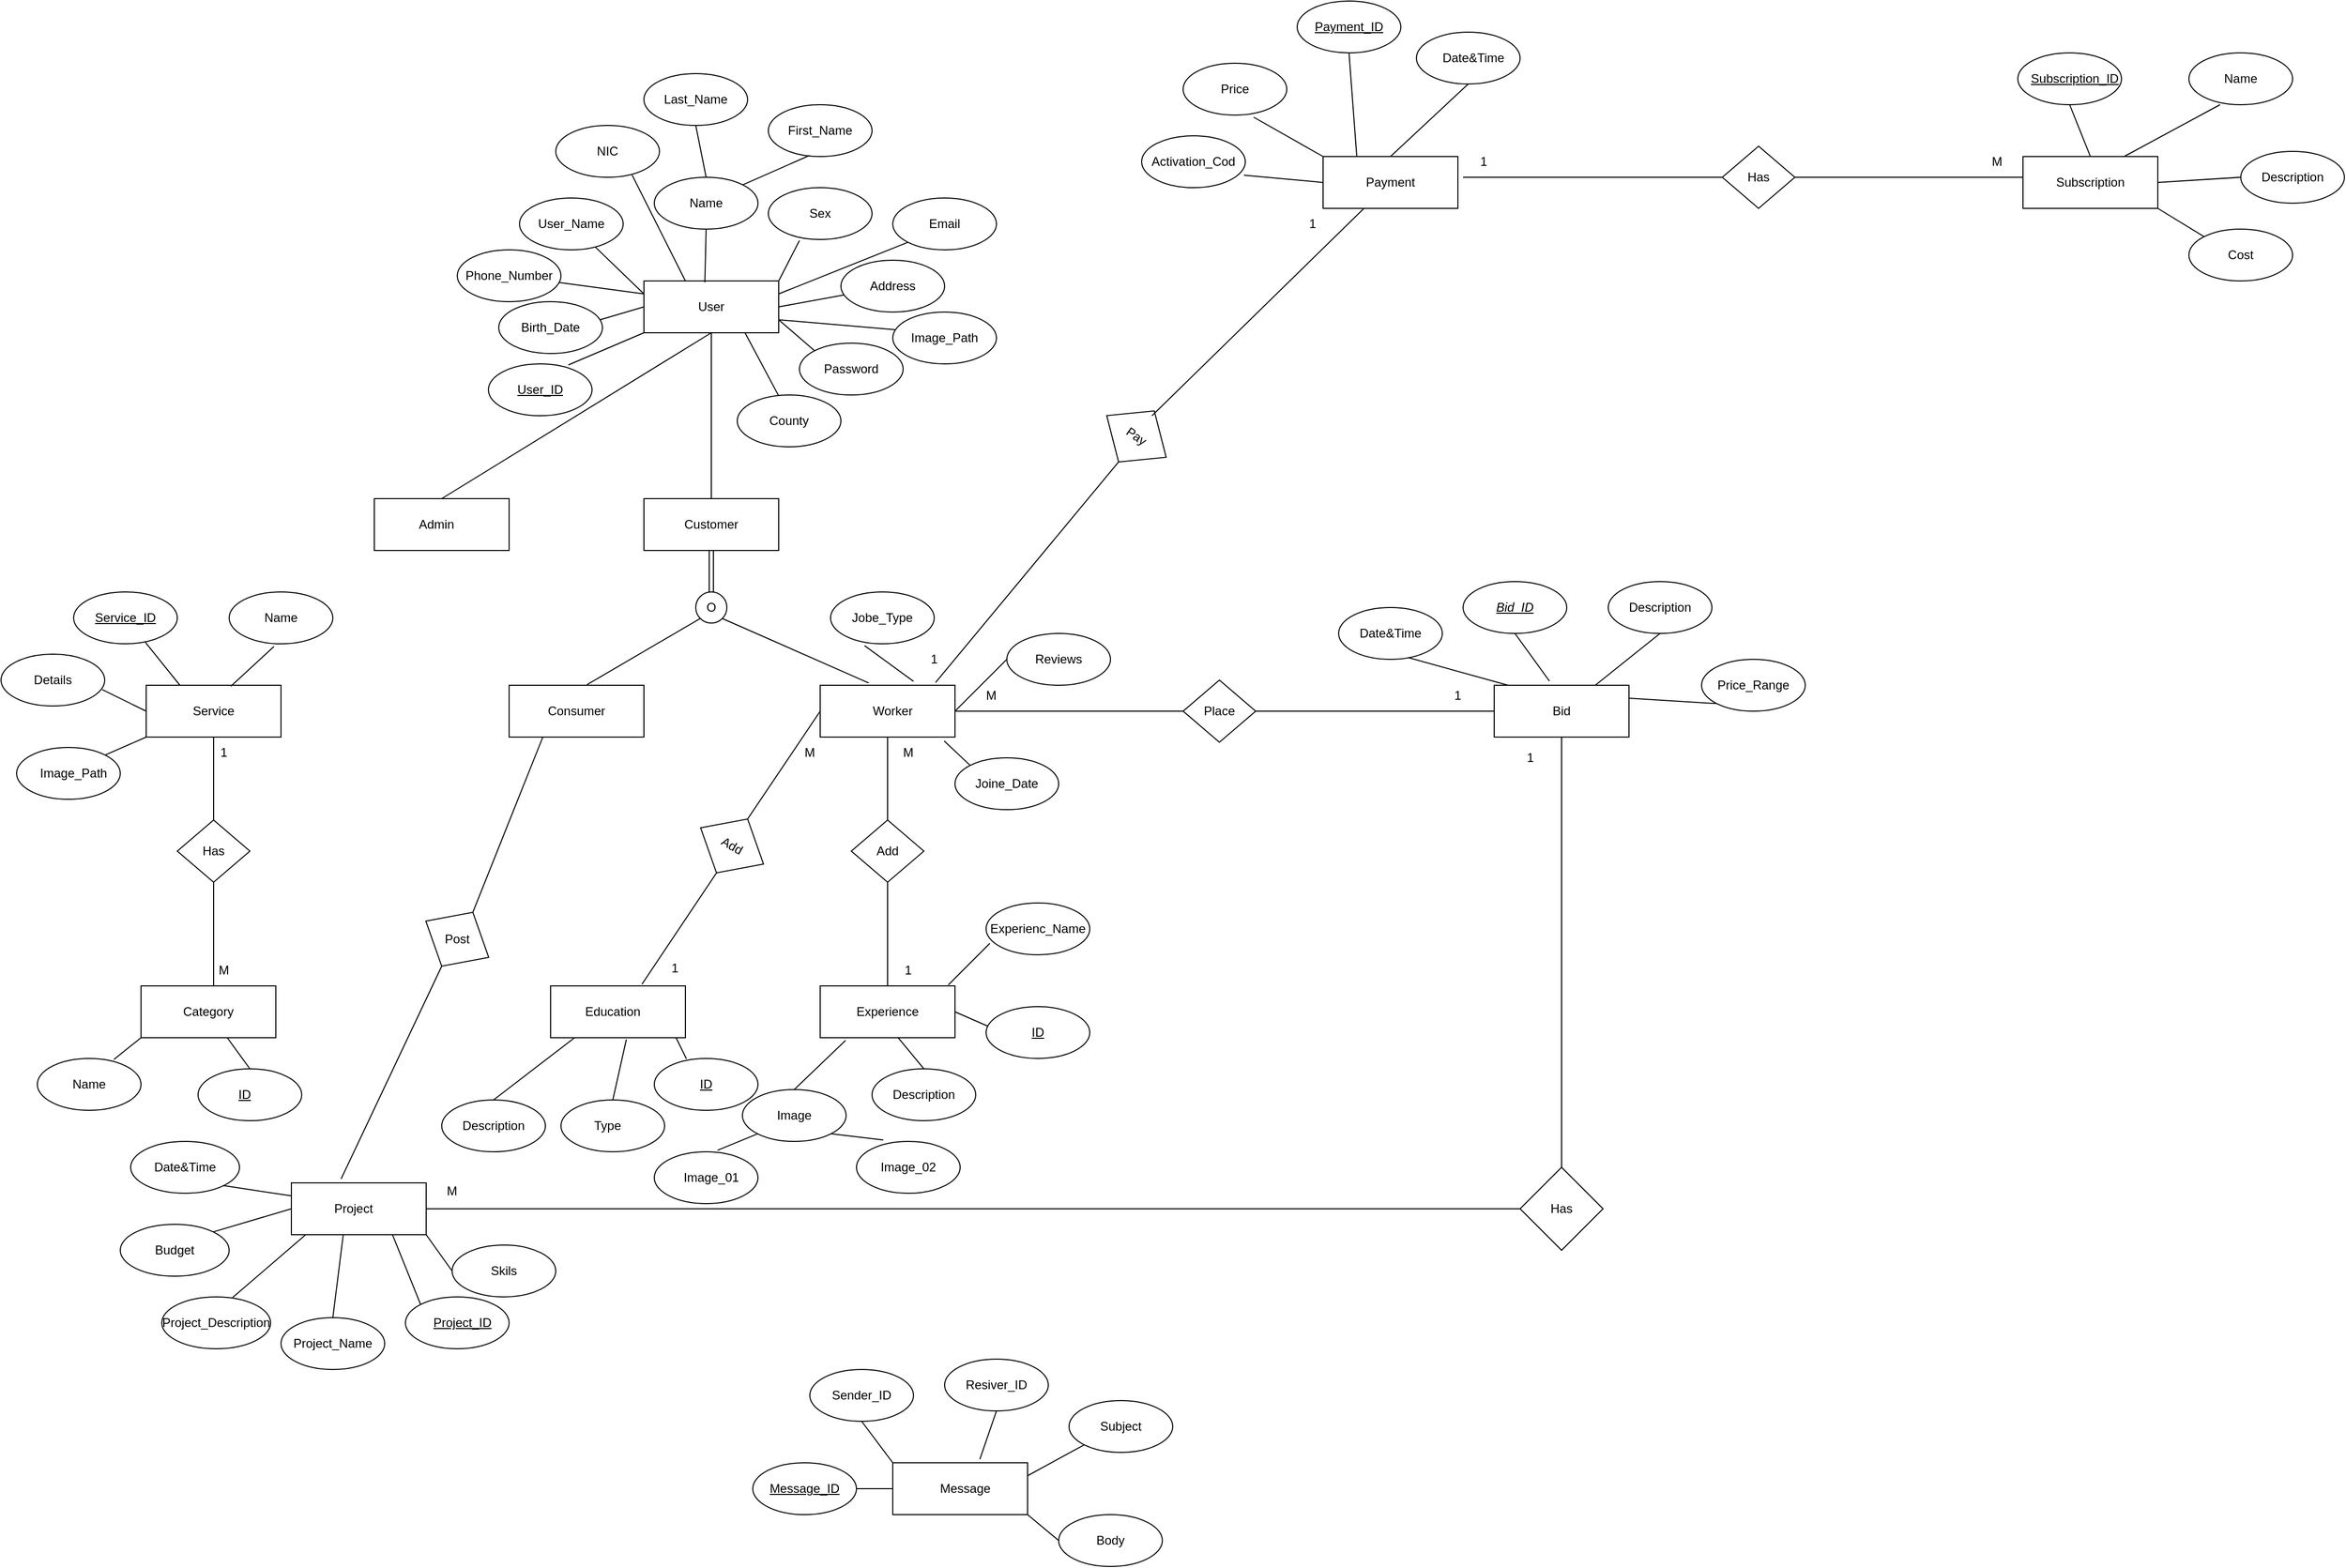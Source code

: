 <mxfile version="20.8.23" type="device"><diagram name="Page-1" id="wrQ0MAuL0dUaQwP501PG"><mxGraphModel dx="2600" dy="2002" grid="1" gridSize="10" guides="1" tooltips="1" connect="1" arrows="1" fold="1" page="1" pageScale="1" pageWidth="850" pageHeight="1100" math="0" shadow="0"><root><mxCell id="0"/><mxCell id="1" parent="0"/><mxCell id="4gBBqAU6jfUx5KSsTvPd-1" value="" style="rounded=0;whiteSpace=wrap;html=1;" parent="1" vertex="1"><mxGeometry x="360" y="110" width="130" height="50" as="geometry"/></mxCell><mxCell id="4gBBqAU6jfUx5KSsTvPd-2" value="User" style="text;strokeColor=none;align=center;fillColor=none;html=1;verticalAlign=middle;whiteSpace=wrap;rounded=0;" parent="1" vertex="1"><mxGeometry x="395" y="120" width="60" height="30" as="geometry"/></mxCell><mxCell id="4gBBqAU6jfUx5KSsTvPd-3" value="" style="ellipse;whiteSpace=wrap;html=1;" parent="1" vertex="1"><mxGeometry x="240" y="30" width="100" height="50" as="geometry"/></mxCell><mxCell id="4gBBqAU6jfUx5KSsTvPd-4" value="User_Name" style="text;strokeColor=none;align=center;fillColor=none;html=1;verticalAlign=middle;whiteSpace=wrap;rounded=0;" parent="1" vertex="1"><mxGeometry x="260" y="40" width="60" height="30" as="geometry"/></mxCell><mxCell id="4gBBqAU6jfUx5KSsTvPd-5" value="" style="endArrow=none;html=1;rounded=0;exitX=0;exitY=0.25;exitDx=0;exitDy=0;" parent="1" source="4gBBqAU6jfUx5KSsTvPd-1" target="4gBBqAU6jfUx5KSsTvPd-3" edge="1"><mxGeometry width="50" height="50" relative="1" as="geometry"><mxPoint x="400" y="310" as="sourcePoint"/><mxPoint x="450" y="260" as="targetPoint"/></mxGeometry></mxCell><mxCell id="4gBBqAU6jfUx5KSsTvPd-6" value="" style="ellipse;whiteSpace=wrap;html=1;" parent="1" vertex="1"><mxGeometry x="370" y="10" width="100" height="50" as="geometry"/></mxCell><mxCell id="4gBBqAU6jfUx5KSsTvPd-7" value="Name" style="text;strokeColor=none;align=center;fillColor=none;html=1;verticalAlign=middle;whiteSpace=wrap;rounded=0;" parent="1" vertex="1"><mxGeometry x="390" y="20" width="60" height="30" as="geometry"/></mxCell><mxCell id="4gBBqAU6jfUx5KSsTvPd-8" value="" style="ellipse;whiteSpace=wrap;html=1;" parent="1" vertex="1"><mxGeometry x="360" y="-90" width="100" height="50" as="geometry"/></mxCell><mxCell id="4gBBqAU6jfUx5KSsTvPd-9" value="Last_Name" style="text;strokeColor=none;align=center;fillColor=none;html=1;verticalAlign=middle;whiteSpace=wrap;rounded=0;" parent="1" vertex="1"><mxGeometry x="380" y="-80" width="60" height="30" as="geometry"/></mxCell><mxCell id="4gBBqAU6jfUx5KSsTvPd-10" value="" style="ellipse;whiteSpace=wrap;html=1;" parent="1" vertex="1"><mxGeometry x="480" y="-60" width="100" height="50" as="geometry"/></mxCell><mxCell id="4gBBqAU6jfUx5KSsTvPd-11" value="First_Name" style="text;strokeColor=none;align=center;fillColor=none;html=1;verticalAlign=middle;whiteSpace=wrap;rounded=0;" parent="1" vertex="1"><mxGeometry x="500" y="-50" width="60" height="30" as="geometry"/></mxCell><mxCell id="4gBBqAU6jfUx5KSsTvPd-12" value="" style="endArrow=none;html=1;rounded=0;entryX=0.396;entryY=0.98;entryDx=0;entryDy=0;entryPerimeter=0;exitX=1;exitY=0;exitDx=0;exitDy=0;" parent="1" source="4gBBqAU6jfUx5KSsTvPd-6" target="4gBBqAU6jfUx5KSsTvPd-10" edge="1"><mxGeometry width="50" height="50" relative="1" as="geometry"><mxPoint x="400" y="110" as="sourcePoint"/><mxPoint x="450" y="60" as="targetPoint"/></mxGeometry></mxCell><mxCell id="4gBBqAU6jfUx5KSsTvPd-13" value="" style="endArrow=none;html=1;rounded=0;entryX=0.5;entryY=1;entryDx=0;entryDy=0;exitX=0.5;exitY=0;exitDx=0;exitDy=0;" parent="1" source="4gBBqAU6jfUx5KSsTvPd-6" target="4gBBqAU6jfUx5KSsTvPd-8" edge="1"><mxGeometry width="50" height="50" relative="1" as="geometry"><mxPoint x="400" y="110" as="sourcePoint"/><mxPoint x="450" y="60" as="targetPoint"/></mxGeometry></mxCell><mxCell id="4gBBqAU6jfUx5KSsTvPd-14" value="" style="endArrow=none;html=1;rounded=0;entryX=0.5;entryY=1;entryDx=0;entryDy=0;exitX=0.452;exitY=0.028;exitDx=0;exitDy=0;exitPerimeter=0;" parent="1" source="4gBBqAU6jfUx5KSsTvPd-1" target="4gBBqAU6jfUx5KSsTvPd-6" edge="1"><mxGeometry width="50" height="50" relative="1" as="geometry"><mxPoint x="400" y="110" as="sourcePoint"/><mxPoint x="450" y="60" as="targetPoint"/></mxGeometry></mxCell><mxCell id="4gBBqAU6jfUx5KSsTvPd-16" value="" style="ellipse;whiteSpace=wrap;html=1;" parent="1" vertex="1"><mxGeometry x="480" y="20" width="100" height="50" as="geometry"/></mxCell><mxCell id="4gBBqAU6jfUx5KSsTvPd-17" value="Sex" style="text;strokeColor=none;align=center;fillColor=none;html=1;verticalAlign=middle;whiteSpace=wrap;rounded=0;" parent="1" vertex="1"><mxGeometry x="500" y="30" width="60" height="30" as="geometry"/></mxCell><mxCell id="4gBBqAU6jfUx5KSsTvPd-18" value="" style="endArrow=none;html=1;rounded=0;entryX=0.3;entryY=1.02;entryDx=0;entryDy=0;entryPerimeter=0;exitX=1;exitY=0;exitDx=0;exitDy=0;" parent="1" source="4gBBqAU6jfUx5KSsTvPd-1" target="4gBBqAU6jfUx5KSsTvPd-16" edge="1"><mxGeometry width="50" height="50" relative="1" as="geometry"><mxPoint x="400" y="110" as="sourcePoint"/><mxPoint x="450" y="60" as="targetPoint"/></mxGeometry></mxCell><mxCell id="4gBBqAU6jfUx5KSsTvPd-20" value="" style="ellipse;whiteSpace=wrap;html=1;" parent="1" vertex="1"><mxGeometry x="220" y="130" width="100" height="50" as="geometry"/></mxCell><mxCell id="4gBBqAU6jfUx5KSsTvPd-21" value="Birth_Date" style="text;strokeColor=none;align=center;fillColor=none;html=1;verticalAlign=middle;whiteSpace=wrap;rounded=0;" parent="1" vertex="1"><mxGeometry x="240" y="140" width="60" height="30" as="geometry"/></mxCell><mxCell id="4gBBqAU6jfUx5KSsTvPd-22" value="" style="endArrow=none;html=1;rounded=0;exitX=0.98;exitY=0.348;exitDx=0;exitDy=0;exitPerimeter=0;entryX=0;entryY=0.5;entryDx=0;entryDy=0;" parent="1" source="4gBBqAU6jfUx5KSsTvPd-20" target="4gBBqAU6jfUx5KSsTvPd-1" edge="1"><mxGeometry width="50" height="50" relative="1" as="geometry"><mxPoint x="400" y="110" as="sourcePoint"/><mxPoint x="450" y="60" as="targetPoint"/></mxGeometry></mxCell><mxCell id="4gBBqAU6jfUx5KSsTvPd-23" value="" style="ellipse;whiteSpace=wrap;html=1;" parent="1" vertex="1"><mxGeometry x="550" y="90" width="100" height="50" as="geometry"/></mxCell><mxCell id="4gBBqAU6jfUx5KSsTvPd-24" value="Address" style="text;strokeColor=none;align=center;fillColor=none;html=1;verticalAlign=middle;whiteSpace=wrap;rounded=0;" parent="1" vertex="1"><mxGeometry x="570" y="100" width="60" height="30" as="geometry"/></mxCell><mxCell id="4gBBqAU6jfUx5KSsTvPd-25" value="" style="endArrow=none;html=1;rounded=0;exitX=1;exitY=0.5;exitDx=0;exitDy=0;" parent="1" source="4gBBqAU6jfUx5KSsTvPd-1" target="4gBBqAU6jfUx5KSsTvPd-23" edge="1"><mxGeometry width="50" height="50" relative="1" as="geometry"><mxPoint x="400" y="110" as="sourcePoint"/><mxPoint x="450" y="60" as="targetPoint"/></mxGeometry></mxCell><mxCell id="4gBBqAU6jfUx5KSsTvPd-26" value="" style="ellipse;whiteSpace=wrap;html=1;" parent="1" vertex="1"><mxGeometry x="510" y="170" width="100" height="50" as="geometry"/></mxCell><mxCell id="4gBBqAU6jfUx5KSsTvPd-27" value="Password" style="text;strokeColor=none;align=center;fillColor=none;html=1;verticalAlign=middle;whiteSpace=wrap;rounded=0;" parent="1" vertex="1"><mxGeometry x="530" y="180" width="60" height="30" as="geometry"/></mxCell><mxCell id="4gBBqAU6jfUx5KSsTvPd-28" value="" style="endArrow=none;html=1;rounded=0;exitX=1;exitY=0.75;exitDx=0;exitDy=0;entryX=0;entryY=0;entryDx=0;entryDy=0;" parent="1" source="4gBBqAU6jfUx5KSsTvPd-1" target="4gBBqAU6jfUx5KSsTvPd-26" edge="1"><mxGeometry width="50" height="50" relative="1" as="geometry"><mxPoint x="400" y="110" as="sourcePoint"/><mxPoint x="450" y="60" as="targetPoint"/></mxGeometry></mxCell><mxCell id="4gBBqAU6jfUx5KSsTvPd-29" value="" style="ellipse;whiteSpace=wrap;html=1;" parent="1" vertex="1"><mxGeometry x="180" y="80" width="100" height="50" as="geometry"/></mxCell><mxCell id="4gBBqAU6jfUx5KSsTvPd-30" value="Phone_Number" style="text;strokeColor=none;align=center;fillColor=none;html=1;verticalAlign=middle;whiteSpace=wrap;rounded=0;" parent="1" vertex="1"><mxGeometry x="200" y="90" width="60" height="30" as="geometry"/></mxCell><mxCell id="4gBBqAU6jfUx5KSsTvPd-31" value="" style="endArrow=none;html=1;rounded=0;entryX=0;entryY=0.25;entryDx=0;entryDy=0;" parent="1" source="4gBBqAU6jfUx5KSsTvPd-29" target="4gBBqAU6jfUx5KSsTvPd-1" edge="1"><mxGeometry width="50" height="50" relative="1" as="geometry"><mxPoint x="400" y="110" as="sourcePoint"/><mxPoint x="450" y="60" as="targetPoint"/></mxGeometry></mxCell><mxCell id="4gBBqAU6jfUx5KSsTvPd-32" value="" style="ellipse;whiteSpace=wrap;html=1;" parent="1" vertex="1"><mxGeometry x="275" y="-40" width="100" height="50" as="geometry"/></mxCell><mxCell id="4gBBqAU6jfUx5KSsTvPd-33" value="NIC" style="text;strokeColor=none;align=center;fillColor=none;html=1;verticalAlign=middle;whiteSpace=wrap;rounded=0;" parent="1" vertex="1"><mxGeometry x="295" y="-30" width="60" height="30" as="geometry"/></mxCell><mxCell id="4gBBqAU6jfUx5KSsTvPd-34" value="" style="endArrow=none;html=1;rounded=0;entryX=0.736;entryY=0.956;entryDx=0;entryDy=0;entryPerimeter=0;" parent="1" target="4gBBqAU6jfUx5KSsTvPd-32" edge="1"><mxGeometry width="50" height="50" relative="1" as="geometry"><mxPoint x="400" y="110" as="sourcePoint"/><mxPoint x="450" y="60" as="targetPoint"/></mxGeometry></mxCell><mxCell id="4gBBqAU6jfUx5KSsTvPd-35" value="" style="ellipse;whiteSpace=wrap;html=1;" parent="1" vertex="1"><mxGeometry x="600" y="30" width="100" height="50" as="geometry"/></mxCell><mxCell id="4gBBqAU6jfUx5KSsTvPd-36" value="Email" style="text;strokeColor=none;align=center;fillColor=none;html=1;verticalAlign=middle;whiteSpace=wrap;rounded=0;" parent="1" vertex="1"><mxGeometry x="620" y="40" width="60" height="30" as="geometry"/></mxCell><mxCell id="4gBBqAU6jfUx5KSsTvPd-37" value="" style="endArrow=none;html=1;rounded=0;entryX=0;entryY=1;entryDx=0;entryDy=0;exitX=1;exitY=0.25;exitDx=0;exitDy=0;" parent="1" source="4gBBqAU6jfUx5KSsTvPd-1" target="4gBBqAU6jfUx5KSsTvPd-35" edge="1"><mxGeometry width="50" height="50" relative="1" as="geometry"><mxPoint x="400" y="110" as="sourcePoint"/><mxPoint x="450" y="60" as="targetPoint"/></mxGeometry></mxCell><mxCell id="4gBBqAU6jfUx5KSsTvPd-39" value="" style="ellipse;whiteSpace=wrap;html=1;" parent="1" vertex="1"><mxGeometry x="210" y="190" width="100" height="50" as="geometry"/></mxCell><mxCell id="4gBBqAU6jfUx5KSsTvPd-40" value="&lt;u&gt;User_ID&lt;/u&gt;" style="text;strokeColor=none;align=center;fillColor=none;html=1;verticalAlign=middle;whiteSpace=wrap;rounded=0;" parent="1" vertex="1"><mxGeometry x="230" y="200" width="60" height="30" as="geometry"/></mxCell><mxCell id="4gBBqAU6jfUx5KSsTvPd-41" value="" style="endArrow=none;html=1;rounded=0;exitX=0.772;exitY=0.02;exitDx=0;exitDy=0;exitPerimeter=0;entryX=0;entryY=1;entryDx=0;entryDy=0;" parent="1" source="4gBBqAU6jfUx5KSsTvPd-39" target="4gBBqAU6jfUx5KSsTvPd-1" edge="1"><mxGeometry width="50" height="50" relative="1" as="geometry"><mxPoint x="400" y="110" as="sourcePoint"/><mxPoint x="450" y="60" as="targetPoint"/></mxGeometry></mxCell><mxCell id="4gBBqAU6jfUx5KSsTvPd-42" value="" style="ellipse;whiteSpace=wrap;html=1;" parent="1" vertex="1"><mxGeometry x="600" y="140" width="100" height="50" as="geometry"/></mxCell><mxCell id="4gBBqAU6jfUx5KSsTvPd-43" value="Image_Path" style="text;strokeColor=none;align=center;fillColor=none;html=1;verticalAlign=middle;whiteSpace=wrap;rounded=0;" parent="1" vertex="1"><mxGeometry x="620" y="150" width="60" height="30" as="geometry"/></mxCell><mxCell id="4gBBqAU6jfUx5KSsTvPd-44" value="" style="endArrow=none;html=1;rounded=0;entryX=0.02;entryY=0.34;entryDx=0;entryDy=0;entryPerimeter=0;exitX=1;exitY=0.75;exitDx=0;exitDy=0;" parent="1" source="4gBBqAU6jfUx5KSsTvPd-1" target="4gBBqAU6jfUx5KSsTvPd-42" edge="1"><mxGeometry width="50" height="50" relative="1" as="geometry"><mxPoint x="400" y="110" as="sourcePoint"/><mxPoint x="450" y="60" as="targetPoint"/></mxGeometry></mxCell><mxCell id="4gBBqAU6jfUx5KSsTvPd-45" value="" style="rounded=0;whiteSpace=wrap;html=1;" parent="1" vertex="1"><mxGeometry x="100" y="320" width="130" height="50" as="geometry"/></mxCell><mxCell id="4gBBqAU6jfUx5KSsTvPd-46" value="Admin" style="text;strokeColor=none;align=center;fillColor=none;html=1;verticalAlign=middle;whiteSpace=wrap;rounded=0;" parent="1" vertex="1"><mxGeometry x="130" y="330" width="60" height="30" as="geometry"/></mxCell><mxCell id="4gBBqAU6jfUx5KSsTvPd-49" value="" style="rounded=0;whiteSpace=wrap;html=1;" parent="1" vertex="1"><mxGeometry x="360" y="320" width="130" height="50" as="geometry"/></mxCell><mxCell id="4gBBqAU6jfUx5KSsTvPd-50" value="Customer" style="text;strokeColor=none;align=center;fillColor=none;html=1;verticalAlign=middle;whiteSpace=wrap;rounded=0;" parent="1" vertex="1"><mxGeometry x="395" y="330" width="60" height="30" as="geometry"/></mxCell><mxCell id="4gBBqAU6jfUx5KSsTvPd-54" value="" style="rounded=0;whiteSpace=wrap;html=1;" parent="1" vertex="1"><mxGeometry x="230" y="500" width="130" height="50" as="geometry"/></mxCell><mxCell id="4gBBqAU6jfUx5KSsTvPd-55" value="" style="rounded=0;whiteSpace=wrap;html=1;" parent="1" vertex="1"><mxGeometry x="530" y="500" width="130" height="50" as="geometry"/></mxCell><mxCell id="4gBBqAU6jfUx5KSsTvPd-56" value="Consumer" style="text;strokeColor=none;align=center;fillColor=none;html=1;verticalAlign=middle;whiteSpace=wrap;rounded=0;" parent="1" vertex="1"><mxGeometry x="265" y="510" width="60" height="30" as="geometry"/></mxCell><mxCell id="4gBBqAU6jfUx5KSsTvPd-57" value="Worker" style="text;strokeColor=none;align=center;fillColor=none;html=1;verticalAlign=middle;whiteSpace=wrap;rounded=0;" parent="1" vertex="1"><mxGeometry x="570" y="510" width="60" height="30" as="geometry"/></mxCell><mxCell id="4gBBqAU6jfUx5KSsTvPd-58" value="" style="ellipse;whiteSpace=wrap;html=1;aspect=fixed;" parent="1" vertex="1"><mxGeometry x="410" y="410" width="30" height="30" as="geometry"/></mxCell><mxCell id="4gBBqAU6jfUx5KSsTvPd-61" value="" style="shape=link;html=1;rounded=0;entryX=0.5;entryY=0;entryDx=0;entryDy=0;exitX=0.5;exitY=1;exitDx=0;exitDy=0;" parent="1" source="4gBBqAU6jfUx5KSsTvPd-49" target="4gBBqAU6jfUx5KSsTvPd-58" edge="1"><mxGeometry width="100" relative="1" as="geometry"><mxPoint x="370" y="380" as="sourcePoint"/><mxPoint x="470" y="380" as="targetPoint"/></mxGeometry></mxCell><mxCell id="4gBBqAU6jfUx5KSsTvPd-62" value="" style="endArrow=none;html=1;rounded=0;exitX=0.578;exitY=-0.012;exitDx=0;exitDy=0;exitPerimeter=0;entryX=0;entryY=1;entryDx=0;entryDy=0;" parent="1" source="4gBBqAU6jfUx5KSsTvPd-54" target="4gBBqAU6jfUx5KSsTvPd-58" edge="1"><mxGeometry width="50" height="50" relative="1" as="geometry"><mxPoint x="400" y="410" as="sourcePoint"/><mxPoint x="450" y="360" as="targetPoint"/></mxGeometry></mxCell><mxCell id="4gBBqAU6jfUx5KSsTvPd-64" value="" style="endArrow=none;html=1;rounded=0;entryX=0.36;entryY=-0.044;entryDx=0;entryDy=0;entryPerimeter=0;exitX=1;exitY=1;exitDx=0;exitDy=0;" parent="1" source="4gBBqAU6jfUx5KSsTvPd-58" target="4gBBqAU6jfUx5KSsTvPd-55" edge="1"><mxGeometry width="50" height="50" relative="1" as="geometry"><mxPoint x="430" y="430" as="sourcePoint"/><mxPoint x="450" y="360" as="targetPoint"/></mxGeometry></mxCell><mxCell id="4gBBqAU6jfUx5KSsTvPd-65" value="O" style="text;strokeColor=none;align=center;fillColor=none;html=1;verticalAlign=middle;whiteSpace=wrap;rounded=0;" parent="1" vertex="1"><mxGeometry x="400" y="410" width="50" height="30" as="geometry"/></mxCell><mxCell id="4gBBqAU6jfUx5KSsTvPd-66" value="" style="endArrow=none;html=1;rounded=0;entryX=0.5;entryY=1;entryDx=0;entryDy=0;exitX=0.5;exitY=0;exitDx=0;exitDy=0;" parent="1" source="4gBBqAU6jfUx5KSsTvPd-45" target="4gBBqAU6jfUx5KSsTvPd-1" edge="1"><mxGeometry width="50" height="50" relative="1" as="geometry"><mxPoint x="400" y="410" as="sourcePoint"/><mxPoint x="450" y="360" as="targetPoint"/></mxGeometry></mxCell><mxCell id="4gBBqAU6jfUx5KSsTvPd-67" value="" style="endArrow=none;html=1;rounded=0;entryX=0.5;entryY=1;entryDx=0;entryDy=0;exitX=0.5;exitY=0;exitDx=0;exitDy=0;" parent="1" source="4gBBqAU6jfUx5KSsTvPd-49" target="4gBBqAU6jfUx5KSsTvPd-1" edge="1"><mxGeometry width="50" height="50" relative="1" as="geometry"><mxPoint x="400" y="410" as="sourcePoint"/><mxPoint x="450" y="360" as="targetPoint"/></mxGeometry></mxCell><mxCell id="4gBBqAU6jfUx5KSsTvPd-70" value="" style="rounded=0;whiteSpace=wrap;html=1;" parent="1" vertex="1"><mxGeometry x="-120" y="500" width="130" height="50" as="geometry"/></mxCell><mxCell id="4gBBqAU6jfUx5KSsTvPd-71" value="Service" style="text;strokeColor=none;align=center;fillColor=none;html=1;verticalAlign=middle;whiteSpace=wrap;rounded=0;" parent="1" vertex="1"><mxGeometry x="-85" y="510" width="60" height="30" as="geometry"/></mxCell><mxCell id="4gBBqAU6jfUx5KSsTvPd-72" value="" style="ellipse;whiteSpace=wrap;html=1;" parent="1" vertex="1"><mxGeometry x="-190" y="410" width="100" height="50" as="geometry"/></mxCell><mxCell id="4gBBqAU6jfUx5KSsTvPd-73" value="&lt;u&gt;Service_ID&lt;/u&gt;" style="text;strokeColor=none;align=center;fillColor=none;html=1;verticalAlign=middle;whiteSpace=wrap;rounded=0;" parent="1" vertex="1"><mxGeometry x="-170" y="420" width="60" height="30" as="geometry"/></mxCell><mxCell id="4gBBqAU6jfUx5KSsTvPd-74" value="" style="endArrow=none;html=1;rounded=0;entryX=0.692;entryY=0.972;entryDx=0;entryDy=0;entryPerimeter=0;exitX=0.25;exitY=0;exitDx=0;exitDy=0;" parent="1" source="4gBBqAU6jfUx5KSsTvPd-70" target="4gBBqAU6jfUx5KSsTvPd-72" edge="1"><mxGeometry width="50" height="50" relative="1" as="geometry"><mxPoint x="190" y="510" as="sourcePoint"/><mxPoint x="240" y="460" as="targetPoint"/></mxGeometry></mxCell><mxCell id="4gBBqAU6jfUx5KSsTvPd-75" value="" style="ellipse;whiteSpace=wrap;html=1;" parent="1" vertex="1"><mxGeometry x="-40" y="410" width="100" height="50" as="geometry"/></mxCell><mxCell id="4gBBqAU6jfUx5KSsTvPd-76" value="Name" style="text;strokeColor=none;align=center;fillColor=none;html=1;verticalAlign=middle;whiteSpace=wrap;rounded=0;" parent="1" vertex="1"><mxGeometry x="-20" y="420" width="60" height="30" as="geometry"/></mxCell><mxCell id="4gBBqAU6jfUx5KSsTvPd-77" value="" style="endArrow=none;html=1;rounded=0;entryX=0.432;entryY=1.052;entryDx=0;entryDy=0;entryPerimeter=0;exitX=0.628;exitY=0.02;exitDx=0;exitDy=0;exitPerimeter=0;" parent="1" source="4gBBqAU6jfUx5KSsTvPd-70" target="4gBBqAU6jfUx5KSsTvPd-75" edge="1"><mxGeometry width="50" height="50" relative="1" as="geometry"><mxPoint x="190" y="410" as="sourcePoint"/><mxPoint x="240" y="360" as="targetPoint"/></mxGeometry></mxCell><mxCell id="4gBBqAU6jfUx5KSsTvPd-78" value="" style="ellipse;whiteSpace=wrap;html=1;" parent="1" vertex="1"><mxGeometry x="-260" y="470" width="100" height="50" as="geometry"/></mxCell><mxCell id="4gBBqAU6jfUx5KSsTvPd-79" value="Details" style="text;strokeColor=none;align=center;fillColor=none;html=1;verticalAlign=middle;whiteSpace=wrap;rounded=0;" parent="1" vertex="1"><mxGeometry x="-240" y="480" width="60" height="30" as="geometry"/></mxCell><mxCell id="4gBBqAU6jfUx5KSsTvPd-80" value="" style="endArrow=none;html=1;rounded=0;exitX=0.976;exitY=0.684;exitDx=0;exitDy=0;exitPerimeter=0;entryX=0;entryY=0.5;entryDx=0;entryDy=0;" parent="1" source="4gBBqAU6jfUx5KSsTvPd-78" target="4gBBqAU6jfUx5KSsTvPd-70" edge="1"><mxGeometry width="50" height="50" relative="1" as="geometry"><mxPoint x="190" y="510" as="sourcePoint"/><mxPoint x="240" y="460" as="targetPoint"/></mxGeometry></mxCell><mxCell id="4gBBqAU6jfUx5KSsTvPd-81" value="Nme" style="text;strokeColor=none;align=center;fillColor=none;html=1;verticalAlign=middle;whiteSpace=wrap;rounded=0;" parent="1" vertex="1"><mxGeometry x="-100" y="800" width="60" height="30" as="geometry"/></mxCell><mxCell id="4gBBqAU6jfUx5KSsTvPd-82" value="Category" style="rounded=0;whiteSpace=wrap;html=1;" parent="1" vertex="1"><mxGeometry x="-125" y="790" width="130" height="50" as="geometry"/></mxCell><mxCell id="4gBBqAU6jfUx5KSsTvPd-83" value="" style="rhombus;whiteSpace=wrap;html=1;" parent="1" vertex="1"><mxGeometry x="-90" y="630" width="70" height="60" as="geometry"/></mxCell><mxCell id="4gBBqAU6jfUx5KSsTvPd-84" value="" style="endArrow=none;html=1;rounded=0;entryX=0.5;entryY=1;entryDx=0;entryDy=0;exitX=0.5;exitY=0;exitDx=0;exitDy=0;" parent="1" source="4gBBqAU6jfUx5KSsTvPd-83" target="4gBBqAU6jfUx5KSsTvPd-70" edge="1"><mxGeometry width="50" height="50" relative="1" as="geometry"><mxPoint x="190" y="710" as="sourcePoint"/><mxPoint x="240" y="660" as="targetPoint"/></mxGeometry></mxCell><mxCell id="4gBBqAU6jfUx5KSsTvPd-85" value="" style="endArrow=none;html=1;rounded=0;entryX=0.5;entryY=1;entryDx=0;entryDy=0;" parent="1" target="4gBBqAU6jfUx5KSsTvPd-83" edge="1"><mxGeometry width="50" height="50" relative="1" as="geometry"><mxPoint x="-55" y="790" as="sourcePoint"/><mxPoint x="240" y="660" as="targetPoint"/></mxGeometry></mxCell><mxCell id="4gBBqAU6jfUx5KSsTvPd-86" value="Has" style="text;strokeColor=none;align=center;fillColor=none;html=1;verticalAlign=middle;whiteSpace=wrap;rounded=0;" parent="1" vertex="1"><mxGeometry x="-85" y="645" width="60" height="30" as="geometry"/></mxCell><mxCell id="4gBBqAU6jfUx5KSsTvPd-87" value="" style="ellipse;whiteSpace=wrap;html=1;" parent="1" vertex="1"><mxGeometry x="-225" y="860" width="100" height="50" as="geometry"/></mxCell><mxCell id="4gBBqAU6jfUx5KSsTvPd-88" value="Name" style="text;strokeColor=none;align=center;fillColor=none;html=1;verticalAlign=middle;whiteSpace=wrap;rounded=0;" parent="1" vertex="1"><mxGeometry x="-205" y="870" width="60" height="30" as="geometry"/></mxCell><mxCell id="4gBBqAU6jfUx5KSsTvPd-89" value="" style="ellipse;whiteSpace=wrap;html=1;" parent="1" vertex="1"><mxGeometry x="-70" y="870" width="100" height="50" as="geometry"/></mxCell><mxCell id="4gBBqAU6jfUx5KSsTvPd-90" value="&lt;u&gt;ID&lt;/u&gt;" style="text;strokeColor=none;align=center;fillColor=none;html=1;verticalAlign=middle;whiteSpace=wrap;rounded=0;" parent="1" vertex="1"><mxGeometry x="-55" y="880" width="60" height="30" as="geometry"/></mxCell><mxCell id="4gBBqAU6jfUx5KSsTvPd-91" value="" style="endArrow=none;html=1;rounded=0;exitX=0.5;exitY=0;exitDx=0;exitDy=0;" parent="1" source="4gBBqAU6jfUx5KSsTvPd-89" target="4gBBqAU6jfUx5KSsTvPd-82" edge="1"><mxGeometry width="50" height="50" relative="1" as="geometry"><mxPoint x="190" y="710" as="sourcePoint"/><mxPoint x="240" y="660" as="targetPoint"/></mxGeometry></mxCell><mxCell id="4gBBqAU6jfUx5KSsTvPd-92" value="" style="endArrow=none;html=1;rounded=0;entryX=0;entryY=1;entryDx=0;entryDy=0;exitX=0.738;exitY=0.02;exitDx=0;exitDy=0;exitPerimeter=0;" parent="1" source="4gBBqAU6jfUx5KSsTvPd-87" target="4gBBqAU6jfUx5KSsTvPd-82" edge="1"><mxGeometry width="50" height="50" relative="1" as="geometry"><mxPoint x="190" y="910" as="sourcePoint"/><mxPoint x="240" y="860" as="targetPoint"/></mxGeometry></mxCell><mxCell id="4gBBqAU6jfUx5KSsTvPd-94" value="1" style="text;strokeColor=none;align=center;fillColor=none;html=1;verticalAlign=middle;whiteSpace=wrap;rounded=0;" parent="1" vertex="1"><mxGeometry x="-60" y="550" width="30" height="30" as="geometry"/></mxCell><mxCell id="4gBBqAU6jfUx5KSsTvPd-95" value="M" style="text;strokeColor=none;align=center;fillColor=none;html=1;verticalAlign=middle;whiteSpace=wrap;rounded=0;" parent="1" vertex="1"><mxGeometry x="-60" y="760" width="30" height="30" as="geometry"/></mxCell><mxCell id="4gBBqAU6jfUx5KSsTvPd-96" value="" style="ellipse;whiteSpace=wrap;html=1;" parent="1" vertex="1"><mxGeometry x="-245" y="560" width="100" height="50" as="geometry"/></mxCell><mxCell id="4gBBqAU6jfUx5KSsTvPd-97" value="Image_Path" style="text;strokeColor=none;align=center;fillColor=none;html=1;verticalAlign=middle;whiteSpace=wrap;rounded=0;" parent="1" vertex="1"><mxGeometry x="-220" y="570" width="60" height="30" as="geometry"/></mxCell><mxCell id="4gBBqAU6jfUx5KSsTvPd-98" value="" style="endArrow=none;html=1;rounded=0;exitX=1;exitY=0;exitDx=0;exitDy=0;entryX=0;entryY=1;entryDx=0;entryDy=0;" parent="1" source="4gBBqAU6jfUx5KSsTvPd-96" target="4gBBqAU6jfUx5KSsTvPd-70" edge="1"><mxGeometry width="50" height="50" relative="1" as="geometry"><mxPoint x="190" y="610" as="sourcePoint"/><mxPoint x="240" y="560" as="targetPoint"/></mxGeometry></mxCell><mxCell id="4gBBqAU6jfUx5KSsTvPd-99" value="" style="ellipse;whiteSpace=wrap;html=1;" parent="1" vertex="1"><mxGeometry x="540" y="410" width="100" height="50" as="geometry"/></mxCell><mxCell id="4gBBqAU6jfUx5KSsTvPd-100" value="Jobe_Type" style="text;strokeColor=none;align=center;fillColor=none;html=1;verticalAlign=middle;whiteSpace=wrap;rounded=0;" parent="1" vertex="1"><mxGeometry x="560" y="420" width="60" height="30" as="geometry"/></mxCell><mxCell id="4gBBqAU6jfUx5KSsTvPd-101" value="" style="endArrow=none;html=1;rounded=0;entryX=0.328;entryY=1.036;entryDx=0;entryDy=0;entryPerimeter=0;exitX=0.692;exitY=-0.076;exitDx=0;exitDy=0;exitPerimeter=0;" parent="1" source="4gBBqAU6jfUx5KSsTvPd-55" target="4gBBqAU6jfUx5KSsTvPd-99" edge="1"><mxGeometry width="50" height="50" relative="1" as="geometry"><mxPoint x="190" y="410" as="sourcePoint"/><mxPoint x="240" y="360" as="targetPoint"/></mxGeometry></mxCell><mxCell id="4gBBqAU6jfUx5KSsTvPd-102" value="" style="ellipse;whiteSpace=wrap;html=1;" parent="1" vertex="1"><mxGeometry x="710" y="450" width="100" height="50" as="geometry"/></mxCell><mxCell id="4gBBqAU6jfUx5KSsTvPd-103" value="Reviews" style="text;strokeColor=none;align=center;fillColor=none;html=1;verticalAlign=middle;whiteSpace=wrap;rounded=0;" parent="1" vertex="1"><mxGeometry x="730" y="460" width="60" height="30" as="geometry"/></mxCell><mxCell id="4gBBqAU6jfUx5KSsTvPd-104" value="" style="endArrow=none;html=1;rounded=0;entryX=0;entryY=0.5;entryDx=0;entryDy=0;exitX=1;exitY=0.5;exitDx=0;exitDy=0;" parent="1" source="4gBBqAU6jfUx5KSsTvPd-55" target="4gBBqAU6jfUx5KSsTvPd-102" edge="1"><mxGeometry width="50" height="50" relative="1" as="geometry"><mxPoint x="310" y="410" as="sourcePoint"/><mxPoint x="360" y="360" as="targetPoint"/></mxGeometry></mxCell><mxCell id="4gBBqAU6jfUx5KSsTvPd-105" value="" style="ellipse;whiteSpace=wrap;html=1;" parent="1" vertex="1"><mxGeometry x="450" y="220" width="100" height="50" as="geometry"/></mxCell><mxCell id="4gBBqAU6jfUx5KSsTvPd-106" value="County" style="text;strokeColor=none;align=center;fillColor=none;html=1;verticalAlign=middle;whiteSpace=wrap;rounded=0;" parent="1" vertex="1"><mxGeometry x="470" y="230" width="60" height="30" as="geometry"/></mxCell><mxCell id="4gBBqAU6jfUx5KSsTvPd-107" value="" style="endArrow=none;html=1;rounded=0;entryX=0.396;entryY=0.004;entryDx=0;entryDy=0;entryPerimeter=0;exitX=0.75;exitY=1;exitDx=0;exitDy=0;" parent="1" source="4gBBqAU6jfUx5KSsTvPd-1" target="4gBBqAU6jfUx5KSsTvPd-105" edge="1"><mxGeometry width="50" height="50" relative="1" as="geometry"><mxPoint x="310" y="110" as="sourcePoint"/><mxPoint x="360" y="60" as="targetPoint"/></mxGeometry></mxCell><mxCell id="4gBBqAU6jfUx5KSsTvPd-108" value="" style="ellipse;whiteSpace=wrap;html=1;" parent="1" vertex="1"><mxGeometry x="660" y="570" width="100" height="50" as="geometry"/></mxCell><mxCell id="4gBBqAU6jfUx5KSsTvPd-109" value="Joine_Date" style="text;strokeColor=none;align=center;fillColor=none;html=1;verticalAlign=middle;whiteSpace=wrap;rounded=0;" parent="1" vertex="1"><mxGeometry x="680" y="580" width="60" height="30" as="geometry"/></mxCell><mxCell id="4gBBqAU6jfUx5KSsTvPd-112" value="" style="endArrow=none;html=1;rounded=0;entryX=0;entryY=0;entryDx=0;entryDy=0;exitX=0.92;exitY=1.076;exitDx=0;exitDy=0;exitPerimeter=0;" parent="1" source="4gBBqAU6jfUx5KSsTvPd-55" target="4gBBqAU6jfUx5KSsTvPd-108" edge="1"><mxGeometry width="50" height="50" relative="1" as="geometry"><mxPoint x="310" y="410" as="sourcePoint"/><mxPoint x="360" y="360" as="targetPoint"/></mxGeometry></mxCell><mxCell id="4gBBqAU6jfUx5KSsTvPd-114" value="" style="rounded=0;whiteSpace=wrap;html=1;" parent="1" vertex="1"><mxGeometry x="530" y="790" width="130" height="50" as="geometry"/></mxCell><mxCell id="4gBBqAU6jfUx5KSsTvPd-115" value="Experience" style="text;strokeColor=none;align=center;fillColor=none;html=1;verticalAlign=middle;whiteSpace=wrap;rounded=0;" parent="1" vertex="1"><mxGeometry x="565" y="800" width="60" height="30" as="geometry"/></mxCell><mxCell id="4gBBqAU6jfUx5KSsTvPd-116" value="Has" style="text;strokeColor=none;align=center;fillColor=none;html=1;verticalAlign=middle;whiteSpace=wrap;rounded=0;" parent="1" vertex="1"><mxGeometry x="565" y="640" width="60" height="30" as="geometry"/></mxCell><mxCell id="4gBBqAU6jfUx5KSsTvPd-118" value="Add" style="rhombus;whiteSpace=wrap;html=1;" parent="1" vertex="1"><mxGeometry x="560" y="630" width="70" height="60" as="geometry"/></mxCell><mxCell id="4gBBqAU6jfUx5KSsTvPd-119" value="" style="endArrow=none;html=1;rounded=0;entryX=0.5;entryY=1;entryDx=0;entryDy=0;exitX=0.5;exitY=0;exitDx=0;exitDy=0;" parent="1" source="4gBBqAU6jfUx5KSsTvPd-118" target="4gBBqAU6jfUx5KSsTvPd-55" edge="1"><mxGeometry width="50" height="50" relative="1" as="geometry"><mxPoint x="310" y="710" as="sourcePoint"/><mxPoint x="360" y="660" as="targetPoint"/></mxGeometry></mxCell><mxCell id="4gBBqAU6jfUx5KSsTvPd-120" value="" style="endArrow=none;html=1;rounded=0;entryX=0.5;entryY=1;entryDx=0;entryDy=0;exitX=0.5;exitY=0;exitDx=0;exitDy=0;" parent="1" source="4gBBqAU6jfUx5KSsTvPd-114" target="4gBBqAU6jfUx5KSsTvPd-118" edge="1"><mxGeometry width="50" height="50" relative="1" as="geometry"><mxPoint x="310" y="710" as="sourcePoint"/><mxPoint x="360" y="660" as="targetPoint"/></mxGeometry></mxCell><mxCell id="4gBBqAU6jfUx5KSsTvPd-121" value="" style="ellipse;whiteSpace=wrap;html=1;" parent="1" vertex="1"><mxGeometry x="690" y="710" width="100" height="50" as="geometry"/></mxCell><mxCell id="4gBBqAU6jfUx5KSsTvPd-122" value="Experienc_Name" style="text;strokeColor=none;align=center;fillColor=none;html=1;verticalAlign=middle;whiteSpace=wrap;rounded=0;" parent="1" vertex="1"><mxGeometry x="710" y="720" width="60" height="30" as="geometry"/></mxCell><mxCell id="4gBBqAU6jfUx5KSsTvPd-123" value="" style="endArrow=none;html=1;rounded=0;entryX=0.036;entryY=0.78;entryDx=0;entryDy=0;entryPerimeter=0;exitX=0.951;exitY=-0.02;exitDx=0;exitDy=0;exitPerimeter=0;" parent="1" source="4gBBqAU6jfUx5KSsTvPd-114" target="4gBBqAU6jfUx5KSsTvPd-121" edge="1"><mxGeometry width="50" height="50" relative="1" as="geometry"><mxPoint x="310" y="710" as="sourcePoint"/><mxPoint x="360" y="660" as="targetPoint"/></mxGeometry></mxCell><mxCell id="4gBBqAU6jfUx5KSsTvPd-124" value="" style="ellipse;whiteSpace=wrap;html=1;" parent="1" vertex="1"><mxGeometry x="690" y="810" width="100" height="50" as="geometry"/></mxCell><mxCell id="4gBBqAU6jfUx5KSsTvPd-125" value="&lt;u&gt;ID&lt;/u&gt;" style="text;strokeColor=none;align=center;fillColor=none;html=1;verticalAlign=middle;whiteSpace=wrap;rounded=0;" parent="1" vertex="1"><mxGeometry x="710" y="820" width="60" height="30" as="geometry"/></mxCell><mxCell id="4gBBqAU6jfUx5KSsTvPd-126" value="" style="endArrow=none;html=1;rounded=0;entryX=0.02;entryY=0.38;entryDx=0;entryDy=0;entryPerimeter=0;exitX=1;exitY=0.5;exitDx=0;exitDy=0;" parent="1" source="4gBBqAU6jfUx5KSsTvPd-114" target="4gBBqAU6jfUx5KSsTvPd-124" edge="1"><mxGeometry width="50" height="50" relative="1" as="geometry"><mxPoint x="310" y="710" as="sourcePoint"/><mxPoint x="360" y="660" as="targetPoint"/></mxGeometry></mxCell><mxCell id="4gBBqAU6jfUx5KSsTvPd-128" value="" style="ellipse;whiteSpace=wrap;html=1;" parent="1" vertex="1"><mxGeometry x="580" y="870" width="100" height="50" as="geometry"/></mxCell><mxCell id="4gBBqAU6jfUx5KSsTvPd-129" value="Description" style="text;strokeColor=none;align=center;fillColor=none;html=1;verticalAlign=middle;whiteSpace=wrap;rounded=0;" parent="1" vertex="1"><mxGeometry x="600" y="880" width="60" height="30" as="geometry"/></mxCell><mxCell id="4gBBqAU6jfUx5KSsTvPd-130" value="" style="endArrow=none;html=1;rounded=0;entryX=0.575;entryY=0.988;entryDx=0;entryDy=0;entryPerimeter=0;exitX=0.5;exitY=0;exitDx=0;exitDy=0;" parent="1" source="4gBBqAU6jfUx5KSsTvPd-128" target="4gBBqAU6jfUx5KSsTvPd-114" edge="1"><mxGeometry width="50" height="50" relative="1" as="geometry"><mxPoint x="310" y="710" as="sourcePoint"/><mxPoint x="360" y="660" as="targetPoint"/></mxGeometry></mxCell><mxCell id="4gBBqAU6jfUx5KSsTvPd-131" value="" style="ellipse;whiteSpace=wrap;html=1;" parent="1" vertex="1"><mxGeometry x="455" y="890" width="100" height="50" as="geometry"/></mxCell><mxCell id="4gBBqAU6jfUx5KSsTvPd-132" value="Image" style="text;strokeColor=none;align=center;fillColor=none;html=1;verticalAlign=middle;whiteSpace=wrap;rounded=0;" parent="1" vertex="1"><mxGeometry x="475" y="900" width="60" height="30" as="geometry"/></mxCell><mxCell id="4gBBqAU6jfUx5KSsTvPd-135" value="" style="ellipse;whiteSpace=wrap;html=1;" parent="1" vertex="1"><mxGeometry x="370" y="950" width="100" height="50" as="geometry"/></mxCell><mxCell id="4gBBqAU6jfUx5KSsTvPd-136" value="Image_01" style="text;strokeColor=none;align=center;fillColor=none;html=1;verticalAlign=middle;whiteSpace=wrap;rounded=0;" parent="1" vertex="1"><mxGeometry x="395" y="960" width="60" height="30" as="geometry"/></mxCell><mxCell id="4gBBqAU6jfUx5KSsTvPd-137" value="" style="ellipse;whiteSpace=wrap;html=1;" parent="1" vertex="1"><mxGeometry x="565" y="940" width="100" height="50" as="geometry"/></mxCell><mxCell id="4gBBqAU6jfUx5KSsTvPd-138" value="Image_02" style="text;strokeColor=none;align=center;fillColor=none;html=1;verticalAlign=middle;whiteSpace=wrap;rounded=0;" parent="1" vertex="1"><mxGeometry x="585" y="950" width="60" height="30" as="geometry"/></mxCell><mxCell id="4gBBqAU6jfUx5KSsTvPd-139" value="" style="endArrow=none;html=1;rounded=0;entryX=0;entryY=1;entryDx=0;entryDy=0;exitX=0.61;exitY=-0.028;exitDx=0;exitDy=0;exitPerimeter=0;" parent="1" source="4gBBqAU6jfUx5KSsTvPd-135" target="4gBBqAU6jfUx5KSsTvPd-131" edge="1"><mxGeometry width="50" height="50" relative="1" as="geometry"><mxPoint x="360" y="910" as="sourcePoint"/><mxPoint x="410" y="860" as="targetPoint"/></mxGeometry></mxCell><mxCell id="4gBBqAU6jfUx5KSsTvPd-140" value="" style="endArrow=none;html=1;rounded=0;entryX=1;entryY=1;entryDx=0;entryDy=0;exitX=0.258;exitY=-0.028;exitDx=0;exitDy=0;exitPerimeter=0;" parent="1" source="4gBBqAU6jfUx5KSsTvPd-137" target="4gBBqAU6jfUx5KSsTvPd-131" edge="1"><mxGeometry width="50" height="50" relative="1" as="geometry"><mxPoint x="360" y="910" as="sourcePoint"/><mxPoint x="410" y="860" as="targetPoint"/></mxGeometry></mxCell><mxCell id="4gBBqAU6jfUx5KSsTvPd-141" value="" style="endArrow=none;html=1;rounded=0;entryX=0.188;entryY=1.052;entryDx=0;entryDy=0;entryPerimeter=0;exitX=0.5;exitY=0;exitDx=0;exitDy=0;" parent="1" source="4gBBqAU6jfUx5KSsTvPd-131" target="4gBBqAU6jfUx5KSsTvPd-114" edge="1"><mxGeometry width="50" height="50" relative="1" as="geometry"><mxPoint x="360" y="910" as="sourcePoint"/><mxPoint x="410" y="860" as="targetPoint"/></mxGeometry></mxCell><mxCell id="4gBBqAU6jfUx5KSsTvPd-142" value="" style="rounded=0;whiteSpace=wrap;html=1;" parent="1" vertex="1"><mxGeometry x="270" y="790" width="130" height="50" as="geometry"/></mxCell><mxCell id="4gBBqAU6jfUx5KSsTvPd-143" value="Education" style="text;strokeColor=none;align=center;fillColor=none;html=1;verticalAlign=middle;whiteSpace=wrap;rounded=0;" parent="1" vertex="1"><mxGeometry x="300" y="800" width="60" height="30" as="geometry"/></mxCell><mxCell id="4gBBqAU6jfUx5KSsTvPd-145" value="Add" style="rhombus;whiteSpace=wrap;html=1;rotation=30;" parent="1" vertex="1"><mxGeometry x="410" y="625" width="70" height="60" as="geometry"/></mxCell><mxCell id="4gBBqAU6jfUx5KSsTvPd-146" value="" style="endArrow=none;html=1;rounded=0;entryX=0.5;entryY=1;entryDx=0;entryDy=0;exitX=0.678;exitY=-0.033;exitDx=0;exitDy=0;exitPerimeter=0;" parent="1" source="4gBBqAU6jfUx5KSsTvPd-142" target="4gBBqAU6jfUx5KSsTvPd-145" edge="1"><mxGeometry width="50" height="50" relative="1" as="geometry"><mxPoint x="370" y="770" as="sourcePoint"/><mxPoint x="420" y="720" as="targetPoint"/></mxGeometry></mxCell><mxCell id="4gBBqAU6jfUx5KSsTvPd-147" value="" style="endArrow=none;html=1;rounded=0;entryX=0;entryY=0.5;entryDx=0;entryDy=0;exitX=0.5;exitY=0;exitDx=0;exitDy=0;" parent="1" source="4gBBqAU6jfUx5KSsTvPd-145" target="4gBBqAU6jfUx5KSsTvPd-55" edge="1"><mxGeometry width="50" height="50" relative="1" as="geometry"><mxPoint x="370" y="770" as="sourcePoint"/><mxPoint x="420" y="720" as="targetPoint"/></mxGeometry></mxCell><mxCell id="4gBBqAU6jfUx5KSsTvPd-148" value="" style="ellipse;whiteSpace=wrap;html=1;" parent="1" vertex="1"><mxGeometry x="280" y="900" width="100" height="50" as="geometry"/></mxCell><mxCell id="4gBBqAU6jfUx5KSsTvPd-149" value="Type" style="text;strokeColor=none;align=center;fillColor=none;html=1;verticalAlign=middle;whiteSpace=wrap;rounded=0;" parent="1" vertex="1"><mxGeometry x="295" y="910" width="60" height="30" as="geometry"/></mxCell><mxCell id="4gBBqAU6jfUx5KSsTvPd-150" value="" style="endArrow=none;html=1;rounded=0;exitX=0.5;exitY=0;exitDx=0;exitDy=0;entryX=0.562;entryY=1.033;entryDx=0;entryDy=0;entryPerimeter=0;" parent="1" source="4gBBqAU6jfUx5KSsTvPd-148" target="4gBBqAU6jfUx5KSsTvPd-142" edge="1"><mxGeometry width="50" height="50" relative="1" as="geometry"><mxPoint x="370" y="880" as="sourcePoint"/><mxPoint x="355" y="844" as="targetPoint"/></mxGeometry></mxCell><mxCell id="4gBBqAU6jfUx5KSsTvPd-151" value="" style="ellipse;whiteSpace=wrap;html=1;" parent="1" vertex="1"><mxGeometry x="165" y="900" width="100" height="50" as="geometry"/></mxCell><mxCell id="4gBBqAU6jfUx5KSsTvPd-153" value="Description" style="text;strokeColor=none;align=center;fillColor=none;html=1;verticalAlign=middle;whiteSpace=wrap;rounded=0;" parent="1" vertex="1"><mxGeometry x="185" y="910" width="60" height="30" as="geometry"/></mxCell><mxCell id="4gBBqAU6jfUx5KSsTvPd-154" value="" style="endArrow=none;html=1;rounded=0;entryX=0.179;entryY=0.998;entryDx=0;entryDy=0;entryPerimeter=0;exitX=0.5;exitY=0;exitDx=0;exitDy=0;" parent="1" source="4gBBqAU6jfUx5KSsTvPd-151" target="4gBBqAU6jfUx5KSsTvPd-142" edge="1"><mxGeometry width="50" height="50" relative="1" as="geometry"><mxPoint x="370" y="880" as="sourcePoint"/><mxPoint x="420" y="830" as="targetPoint"/></mxGeometry></mxCell><mxCell id="4gBBqAU6jfUx5KSsTvPd-155" value="" style="ellipse;whiteSpace=wrap;html=1;" parent="1" vertex="1"><mxGeometry x="370" y="860" width="100" height="50" as="geometry"/></mxCell><mxCell id="4gBBqAU6jfUx5KSsTvPd-156" value="&lt;u&gt;ID&lt;/u&gt;" style="text;strokeColor=none;align=center;fillColor=none;html=1;verticalAlign=middle;whiteSpace=wrap;rounded=0;" parent="1" vertex="1"><mxGeometry x="390" y="870" width="60" height="30" as="geometry"/></mxCell><mxCell id="4gBBqAU6jfUx5KSsTvPd-159" value="" style="endArrow=none;html=1;rounded=0;entryX=0.31;entryY=0.007;entryDx=0;entryDy=0;entryPerimeter=0;" parent="1" target="4gBBqAU6jfUx5KSsTvPd-155" edge="1"><mxGeometry width="50" height="50" relative="1" as="geometry"><mxPoint x="391" y="840" as="sourcePoint"/><mxPoint x="420" y="830" as="targetPoint"/></mxGeometry></mxCell><mxCell id="4gBBqAU6jfUx5KSsTvPd-161" value="M" style="text;html=1;strokeColor=none;fillColor=none;align=center;verticalAlign=middle;whiteSpace=wrap;rounded=0;" parent="1" vertex="1"><mxGeometry x="495" y="550" width="50" height="30" as="geometry"/></mxCell><mxCell id="4gBBqAU6jfUx5KSsTvPd-162" value="1" style="text;html=1;strokeColor=none;fillColor=none;align=center;verticalAlign=middle;whiteSpace=wrap;rounded=0;" parent="1" vertex="1"><mxGeometry x="370" y="760" width="40" height="25" as="geometry"/></mxCell><mxCell id="4gBBqAU6jfUx5KSsTvPd-163" value="M" style="text;html=1;strokeColor=none;fillColor=none;align=center;verticalAlign=middle;whiteSpace=wrap;rounded=0;" parent="1" vertex="1"><mxGeometry x="590" y="550" width="50" height="30" as="geometry"/></mxCell><mxCell id="4gBBqAU6jfUx5KSsTvPd-164" value="1" style="text;html=1;strokeColor=none;fillColor=none;align=center;verticalAlign=middle;whiteSpace=wrap;rounded=0;" parent="1" vertex="1"><mxGeometry x="590" y="760" width="50" height="30" as="geometry"/></mxCell><mxCell id="4gBBqAU6jfUx5KSsTvPd-173" value="" style="rhombus;whiteSpace=wrap;html=1;rotation=30;" parent="1" vertex="1"><mxGeometry x="145" y="715" width="70" height="60" as="geometry"/></mxCell><mxCell id="4gBBqAU6jfUx5KSsTvPd-174" value="Post" style="text;strokeColor=none;align=center;fillColor=none;html=1;verticalAlign=middle;whiteSpace=wrap;rounded=0;" parent="1" vertex="1"><mxGeometry x="150" y="730" width="60" height="30" as="geometry"/></mxCell><mxCell id="4gBBqAU6jfUx5KSsTvPd-175" value="" style="rounded=0;whiteSpace=wrap;html=1;" parent="1" vertex="1"><mxGeometry x="20" y="980" width="130" height="50" as="geometry"/></mxCell><mxCell id="4gBBqAU6jfUx5KSsTvPd-176" value="" style="endArrow=none;html=1;rounded=0;entryX=0.25;entryY=1;entryDx=0;entryDy=0;exitX=0.5;exitY=0;exitDx=0;exitDy=0;" parent="1" source="4gBBqAU6jfUx5KSsTvPd-173" target="4gBBqAU6jfUx5KSsTvPd-54" edge="1"><mxGeometry width="50" height="50" relative="1" as="geometry"><mxPoint x="260" y="770" as="sourcePoint"/><mxPoint x="310" y="720" as="targetPoint"/></mxGeometry></mxCell><mxCell id="4gBBqAU6jfUx5KSsTvPd-177" value="" style="endArrow=none;html=1;rounded=0;entryX=0.5;entryY=1;entryDx=0;entryDy=0;exitX=0.369;exitY=-0.076;exitDx=0;exitDy=0;exitPerimeter=0;" parent="1" source="4gBBqAU6jfUx5KSsTvPd-175" target="4gBBqAU6jfUx5KSsTvPd-173" edge="1"><mxGeometry width="50" height="50" relative="1" as="geometry"><mxPoint x="260" y="770" as="sourcePoint"/><mxPoint x="310" y="720" as="targetPoint"/></mxGeometry></mxCell><mxCell id="4gBBqAU6jfUx5KSsTvPd-178" value="Project" style="text;strokeColor=none;align=center;fillColor=none;html=1;verticalAlign=middle;whiteSpace=wrap;rounded=0;" parent="1" vertex="1"><mxGeometry x="50" y="990" width="60" height="30" as="geometry"/></mxCell><mxCell id="4gBBqAU6jfUx5KSsTvPd-179" value="" style="ellipse;whiteSpace=wrap;html=1;" parent="1" vertex="1"><mxGeometry x="130" y="1090" width="100" height="50" as="geometry"/></mxCell><mxCell id="4gBBqAU6jfUx5KSsTvPd-180" value="&lt;u&gt;Project_ID&lt;/u&gt;" style="text;strokeColor=none;align=center;fillColor=none;html=1;verticalAlign=middle;whiteSpace=wrap;rounded=0;" parent="1" vertex="1"><mxGeometry x="155" y="1100" width="60" height="30" as="geometry"/></mxCell><mxCell id="4gBBqAU6jfUx5KSsTvPd-181" value="" style="endArrow=none;html=1;rounded=0;entryX=0.75;entryY=1;entryDx=0;entryDy=0;exitX=0;exitY=0;exitDx=0;exitDy=0;" parent="1" source="4gBBqAU6jfUx5KSsTvPd-179" target="4gBBqAU6jfUx5KSsTvPd-175" edge="1"><mxGeometry width="50" height="50" relative="1" as="geometry"><mxPoint x="260" y="990" as="sourcePoint"/><mxPoint x="310" y="940" as="targetPoint"/></mxGeometry></mxCell><mxCell id="4gBBqAU6jfUx5KSsTvPd-183" value="Project_Name" style="ellipse;whiteSpace=wrap;html=1;" parent="1" vertex="1"><mxGeometry x="10" y="1110" width="100" height="50" as="geometry"/></mxCell><mxCell id="4gBBqAU6jfUx5KSsTvPd-184" value="" style="endArrow=none;html=1;rounded=0;entryX=0.385;entryY=1;entryDx=0;entryDy=0;entryPerimeter=0;exitX=0.5;exitY=0;exitDx=0;exitDy=0;" parent="1" source="4gBBqAU6jfUx5KSsTvPd-183" target="4gBBqAU6jfUx5KSsTvPd-175" edge="1"><mxGeometry width="50" height="50" relative="1" as="geometry"><mxPoint x="260" y="990" as="sourcePoint"/><mxPoint x="310" y="940" as="targetPoint"/></mxGeometry></mxCell><mxCell id="4gBBqAU6jfUx5KSsTvPd-185" value="Project_Description" style="ellipse;whiteSpace=wrap;html=1;" parent="1" vertex="1"><mxGeometry x="-105" y="1090" width="105" height="50" as="geometry"/></mxCell><mxCell id="4gBBqAU6jfUx5KSsTvPd-186" value="" style="endArrow=none;html=1;rounded=0;exitX=0.652;exitY=0.011;exitDx=0;exitDy=0;entryX=0.105;entryY=1.002;entryDx=0;entryDy=0;entryPerimeter=0;exitPerimeter=0;" parent="1" source="4gBBqAU6jfUx5KSsTvPd-185" target="4gBBqAU6jfUx5KSsTvPd-175" edge="1"><mxGeometry width="50" height="50" relative="1" as="geometry"><mxPoint x="260" y="990" as="sourcePoint"/><mxPoint x="310" y="940" as="targetPoint"/></mxGeometry></mxCell><mxCell id="4gBBqAU6jfUx5KSsTvPd-187" value="Budget" style="ellipse;whiteSpace=wrap;html=1;" parent="1" vertex="1"><mxGeometry x="-145" y="1020" width="105" height="50" as="geometry"/></mxCell><mxCell id="4gBBqAU6jfUx5KSsTvPd-188" value="" style="endArrow=none;html=1;rounded=0;exitX=1;exitY=0;exitDx=0;exitDy=0;entryX=0;entryY=0.5;entryDx=0;entryDy=0;" parent="1" source="4gBBqAU6jfUx5KSsTvPd-187" target="4gBBqAU6jfUx5KSsTvPd-175" edge="1"><mxGeometry width="50" height="50" relative="1" as="geometry"><mxPoint x="260" y="990" as="sourcePoint"/><mxPoint x="310" y="940" as="targetPoint"/></mxGeometry></mxCell><mxCell id="4gBBqAU6jfUx5KSsTvPd-189" value="" style="ellipse;whiteSpace=wrap;html=1;" parent="1" vertex="1"><mxGeometry x="175" y="1040" width="100" height="50" as="geometry"/></mxCell><mxCell id="4gBBqAU6jfUx5KSsTvPd-190" value="Skils" style="text;strokeColor=none;align=center;fillColor=none;html=1;verticalAlign=middle;whiteSpace=wrap;rounded=0;" parent="1" vertex="1"><mxGeometry x="195" y="1050" width="60" height="30" as="geometry"/></mxCell><mxCell id="4gBBqAU6jfUx5KSsTvPd-191" value="" style="endArrow=none;html=1;rounded=0;exitX=1;exitY=1;exitDx=0;exitDy=0;entryX=0;entryY=0.5;entryDx=0;entryDy=0;" parent="1" source="4gBBqAU6jfUx5KSsTvPd-175" target="4gBBqAU6jfUx5KSsTvPd-189" edge="1"><mxGeometry width="50" height="50" relative="1" as="geometry"><mxPoint x="260" y="990" as="sourcePoint"/><mxPoint x="310" y="940" as="targetPoint"/></mxGeometry></mxCell><mxCell id="VpM2AEZKnqVyb4cebk04-1" value="" style="rounded=0;whiteSpace=wrap;html=1;" vertex="1" parent="1"><mxGeometry x="1180" y="500" width="130" height="50" as="geometry"/></mxCell><mxCell id="VpM2AEZKnqVyb4cebk04-2" value="Place" style="rhombus;whiteSpace=wrap;html=1;" vertex="1" parent="1"><mxGeometry x="880" y="495" width="70" height="60" as="geometry"/></mxCell><mxCell id="VpM2AEZKnqVyb4cebk04-3" value="" style="endArrow=none;html=1;rounded=0;entryX=0;entryY=0.5;entryDx=0;entryDy=0;exitX=1;exitY=0.5;exitDx=0;exitDy=0;" edge="1" parent="1" source="4gBBqAU6jfUx5KSsTvPd-55" target="VpM2AEZKnqVyb4cebk04-2"><mxGeometry width="50" height="50" relative="1" as="geometry"><mxPoint x="750" y="710" as="sourcePoint"/><mxPoint x="800" y="660" as="targetPoint"/></mxGeometry></mxCell><mxCell id="VpM2AEZKnqVyb4cebk04-4" value="" style="endArrow=none;html=1;rounded=0;exitX=1;exitY=0.5;exitDx=0;exitDy=0;" edge="1" parent="1" source="VpM2AEZKnqVyb4cebk04-2" target="VpM2AEZKnqVyb4cebk04-1"><mxGeometry width="50" height="50" relative="1" as="geometry"><mxPoint x="960" y="524.41" as="sourcePoint"/><mxPoint x="1180" y="524.41" as="targetPoint"/></mxGeometry></mxCell><mxCell id="VpM2AEZKnqVyb4cebk04-5" value="Bid" style="text;strokeColor=none;align=center;fillColor=none;html=1;verticalAlign=middle;whiteSpace=wrap;rounded=0;" vertex="1" parent="1"><mxGeometry x="1215" y="510" width="60" height="30" as="geometry"/></mxCell><mxCell id="VpM2AEZKnqVyb4cebk04-6" value="" style="ellipse;whiteSpace=wrap;html=1;" vertex="1" parent="1"><mxGeometry x="1150" y="400" width="100" height="50" as="geometry"/></mxCell><mxCell id="VpM2AEZKnqVyb4cebk04-7" value="&lt;i&gt;&lt;u&gt;Bid_ID&lt;/u&gt;&lt;/i&gt;" style="text;strokeColor=none;align=center;fillColor=none;html=1;verticalAlign=middle;whiteSpace=wrap;rounded=0;" vertex="1" parent="1"><mxGeometry x="1170" y="410" width="60" height="30" as="geometry"/></mxCell><mxCell id="VpM2AEZKnqVyb4cebk04-8" value="" style="endArrow=none;html=1;rounded=0;entryX=0.5;entryY=1;entryDx=0;entryDy=0;exitX=0.41;exitY=-0.08;exitDx=0;exitDy=0;exitPerimeter=0;" edge="1" parent="1" source="VpM2AEZKnqVyb4cebk04-1" target="VpM2AEZKnqVyb4cebk04-6"><mxGeometry width="50" height="50" relative="1" as="geometry"><mxPoint x="610" y="790" as="sourcePoint"/><mxPoint x="660" y="740" as="targetPoint"/></mxGeometry></mxCell><mxCell id="VpM2AEZKnqVyb4cebk04-9" value="" style="ellipse;whiteSpace=wrap;html=1;" vertex="1" parent="1"><mxGeometry x="1290" y="400" width="100" height="50" as="geometry"/></mxCell><mxCell id="VpM2AEZKnqVyb4cebk04-10" value="Description" style="text;strokeColor=none;align=center;fillColor=none;html=1;verticalAlign=middle;whiteSpace=wrap;rounded=0;" vertex="1" parent="1"><mxGeometry x="1310" y="410" width="60" height="30" as="geometry"/></mxCell><mxCell id="VpM2AEZKnqVyb4cebk04-11" value="" style="endArrow=none;html=1;rounded=0;entryX=0.5;entryY=1;entryDx=0;entryDy=0;exitX=0.75;exitY=0;exitDx=0;exitDy=0;" edge="1" parent="1" source="VpM2AEZKnqVyb4cebk04-1" target="VpM2AEZKnqVyb4cebk04-9"><mxGeometry width="50" height="50" relative="1" as="geometry"><mxPoint x="610" y="790" as="sourcePoint"/><mxPoint x="660" y="740" as="targetPoint"/></mxGeometry></mxCell><mxCell id="VpM2AEZKnqVyb4cebk04-12" value="M" style="text;html=1;strokeColor=none;fillColor=none;align=center;verticalAlign=middle;whiteSpace=wrap;rounded=0;" vertex="1" parent="1"><mxGeometry x="670" y="495" width="50" height="30" as="geometry"/></mxCell><mxCell id="VpM2AEZKnqVyb4cebk04-13" value="1" style="text;html=1;strokeColor=none;fillColor=none;align=center;verticalAlign=middle;whiteSpace=wrap;rounded=0;" vertex="1" parent="1"><mxGeometry x="1120" y="495" width="50" height="30" as="geometry"/></mxCell><mxCell id="VpM2AEZKnqVyb4cebk04-18" value="" style="ellipse;whiteSpace=wrap;html=1;" vertex="1" parent="1"><mxGeometry x="1380" y="475" width="100" height="50" as="geometry"/></mxCell><mxCell id="VpM2AEZKnqVyb4cebk04-19" value="Price_Range" style="text;strokeColor=none;align=center;fillColor=none;html=1;verticalAlign=middle;whiteSpace=wrap;rounded=0;" vertex="1" parent="1"><mxGeometry x="1400" y="485" width="60" height="30" as="geometry"/></mxCell><mxCell id="VpM2AEZKnqVyb4cebk04-20" value="" style="endArrow=none;html=1;rounded=0;entryX=0;entryY=1;entryDx=0;entryDy=0;exitX=1;exitY=0.25;exitDx=0;exitDy=0;" edge="1" parent="1" source="VpM2AEZKnqVyb4cebk04-1" target="VpM2AEZKnqVyb4cebk04-18"><mxGeometry width="50" height="50" relative="1" as="geometry"><mxPoint x="610" y="790" as="sourcePoint"/><mxPoint x="660" y="740" as="targetPoint"/></mxGeometry></mxCell><mxCell id="VpM2AEZKnqVyb4cebk04-22" value="" style="ellipse;whiteSpace=wrap;html=1;" vertex="1" parent="1"><mxGeometry x="1030" y="425" width="100" height="50" as="geometry"/></mxCell><mxCell id="VpM2AEZKnqVyb4cebk04-23" value="Date&amp;amp;Time" style="text;strokeColor=none;align=center;fillColor=none;html=1;verticalAlign=middle;whiteSpace=wrap;rounded=0;" vertex="1" parent="1"><mxGeometry x="1050" y="435" width="60" height="30" as="geometry"/></mxCell><mxCell id="VpM2AEZKnqVyb4cebk04-24" value="" style="endArrow=none;html=1;rounded=0;entryX=0.673;entryY=0.967;entryDx=0;entryDy=0;entryPerimeter=0;exitX=0.103;exitY=0;exitDx=0;exitDy=0;exitPerimeter=0;" edge="1" parent="1" source="VpM2AEZKnqVyb4cebk04-1" target="VpM2AEZKnqVyb4cebk04-22"><mxGeometry width="50" height="50" relative="1" as="geometry"><mxPoint x="610" y="790" as="sourcePoint"/><mxPoint x="660" y="740" as="targetPoint"/></mxGeometry></mxCell><mxCell id="VpM2AEZKnqVyb4cebk04-26" value="" style="rhombus;whiteSpace=wrap;html=1;" vertex="1" parent="1"><mxGeometry x="1205" y="965" width="80" height="80" as="geometry"/></mxCell><mxCell id="VpM2AEZKnqVyb4cebk04-27" value="" style="endArrow=none;html=1;rounded=0;entryX=0.5;entryY=1;entryDx=0;entryDy=0;exitX=0.5;exitY=0;exitDx=0;exitDy=0;" edge="1" parent="1" source="VpM2AEZKnqVyb4cebk04-26" target="VpM2AEZKnqVyb4cebk04-1"><mxGeometry width="50" height="50" relative="1" as="geometry"><mxPoint x="530" y="850" as="sourcePoint"/><mxPoint x="580" y="800" as="targetPoint"/></mxGeometry></mxCell><mxCell id="VpM2AEZKnqVyb4cebk04-28" value="" style="endArrow=none;html=1;rounded=0;exitX=1;exitY=0.5;exitDx=0;exitDy=0;entryX=0;entryY=0.5;entryDx=0;entryDy=0;" edge="1" parent="1" source="4gBBqAU6jfUx5KSsTvPd-175" target="VpM2AEZKnqVyb4cebk04-26"><mxGeometry width="50" height="50" relative="1" as="geometry"><mxPoint x="530" y="1010" as="sourcePoint"/><mxPoint x="580" y="960" as="targetPoint"/></mxGeometry></mxCell><mxCell id="VpM2AEZKnqVyb4cebk04-31" value="M" style="text;html=1;strokeColor=none;fillColor=none;align=center;verticalAlign=middle;whiteSpace=wrap;rounded=0;" vertex="1" parent="1"><mxGeometry x="155" y="975" width="40" height="25" as="geometry"/></mxCell><mxCell id="VpM2AEZKnqVyb4cebk04-32" value="1" style="text;html=1;strokeColor=none;fillColor=none;align=center;verticalAlign=middle;whiteSpace=wrap;rounded=0;" vertex="1" parent="1"><mxGeometry x="1190" y="555" width="50" height="30" as="geometry"/></mxCell><mxCell id="VpM2AEZKnqVyb4cebk04-33" value="Has" style="text;strokeColor=none;align=center;fillColor=none;html=1;verticalAlign=middle;whiteSpace=wrap;rounded=0;" vertex="1" parent="1"><mxGeometry x="1215" y="990" width="60" height="30" as="geometry"/></mxCell><mxCell id="VpM2AEZKnqVyb4cebk04-35" value="" style="rounded=0;whiteSpace=wrap;html=1;" vertex="1" parent="1"><mxGeometry x="600" y="1250" width="130" height="50" as="geometry"/></mxCell><mxCell id="VpM2AEZKnqVyb4cebk04-36" value="Message" style="text;strokeColor=none;align=center;fillColor=none;html=1;verticalAlign=middle;whiteSpace=wrap;rounded=0;" vertex="1" parent="1"><mxGeometry x="640" y="1260" width="60" height="30" as="geometry"/></mxCell><mxCell id="VpM2AEZKnqVyb4cebk04-37" value="Sender_ID" style="ellipse;whiteSpace=wrap;html=1;" vertex="1" parent="1"><mxGeometry x="520" y="1160" width="100" height="50" as="geometry"/></mxCell><mxCell id="VpM2AEZKnqVyb4cebk04-38" value="Resiver_ID" style="ellipse;whiteSpace=wrap;html=1;" vertex="1" parent="1"><mxGeometry x="650" y="1150" width="100" height="50" as="geometry"/></mxCell><mxCell id="VpM2AEZKnqVyb4cebk04-39" value="&lt;u&gt;Message_ID&lt;/u&gt;" style="ellipse;whiteSpace=wrap;html=1;" vertex="1" parent="1"><mxGeometry x="465" y="1250" width="100" height="50" as="geometry"/></mxCell><mxCell id="VpM2AEZKnqVyb4cebk04-40" value="" style="endArrow=none;html=1;rounded=0;entryX=0;entryY=0.5;entryDx=0;entryDy=0;exitX=1;exitY=0.5;exitDx=0;exitDy=0;" edge="1" parent="1" source="VpM2AEZKnqVyb4cebk04-39" target="VpM2AEZKnqVyb4cebk04-35"><mxGeometry width="50" height="50" relative="1" as="geometry"><mxPoint x="500" y="1180" as="sourcePoint"/><mxPoint x="550" y="1130" as="targetPoint"/></mxGeometry></mxCell><mxCell id="VpM2AEZKnqVyb4cebk04-41" value="" style="endArrow=none;html=1;rounded=0;entryX=0;entryY=0;entryDx=0;entryDy=0;exitX=0.5;exitY=1;exitDx=0;exitDy=0;" edge="1" parent="1" source="VpM2AEZKnqVyb4cebk04-37" target="VpM2AEZKnqVyb4cebk04-35"><mxGeometry width="50" height="50" relative="1" as="geometry"><mxPoint x="500" y="1180" as="sourcePoint"/><mxPoint x="550" y="1130" as="targetPoint"/></mxGeometry></mxCell><mxCell id="VpM2AEZKnqVyb4cebk04-42" value="" style="endArrow=none;html=1;rounded=0;entryX=0.5;entryY=1;entryDx=0;entryDy=0;exitX=0.646;exitY=-0.067;exitDx=0;exitDy=0;exitPerimeter=0;" edge="1" parent="1" source="VpM2AEZKnqVyb4cebk04-35" target="VpM2AEZKnqVyb4cebk04-38"><mxGeometry width="50" height="50" relative="1" as="geometry"><mxPoint x="500" y="1180" as="sourcePoint"/><mxPoint x="550" y="1130" as="targetPoint"/></mxGeometry></mxCell><mxCell id="VpM2AEZKnqVyb4cebk04-43" value="Subject" style="ellipse;whiteSpace=wrap;html=1;" vertex="1" parent="1"><mxGeometry x="770" y="1190" width="100" height="50" as="geometry"/></mxCell><mxCell id="VpM2AEZKnqVyb4cebk04-44" value="" style="endArrow=none;html=1;rounded=0;entryX=0;entryY=1;entryDx=0;entryDy=0;exitX=1;exitY=0.25;exitDx=0;exitDy=0;" edge="1" parent="1" source="VpM2AEZKnqVyb4cebk04-35" target="VpM2AEZKnqVyb4cebk04-43"><mxGeometry width="50" height="50" relative="1" as="geometry"><mxPoint x="694" y="1257" as="sourcePoint"/><mxPoint x="710" y="1210" as="targetPoint"/></mxGeometry></mxCell><mxCell id="VpM2AEZKnqVyb4cebk04-45" value="Body" style="ellipse;whiteSpace=wrap;html=1;" vertex="1" parent="1"><mxGeometry x="760" y="1300" width="100" height="50" as="geometry"/></mxCell><mxCell id="VpM2AEZKnqVyb4cebk04-46" value="" style="endArrow=none;html=1;rounded=0;entryX=0;entryY=0.5;entryDx=0;entryDy=0;exitX=1;exitY=1;exitDx=0;exitDy=0;" edge="1" parent="1" source="VpM2AEZKnqVyb4cebk04-35" target="VpM2AEZKnqVyb4cebk04-45"><mxGeometry width="50" height="50" relative="1" as="geometry"><mxPoint x="740" y="1273" as="sourcePoint"/><mxPoint x="795" y="1243" as="targetPoint"/></mxGeometry></mxCell><mxCell id="VpM2AEZKnqVyb4cebk04-47" value="Date&amp;amp;Time" style="ellipse;whiteSpace=wrap;html=1;" vertex="1" parent="1"><mxGeometry x="-135" y="940" width="105" height="50" as="geometry"/></mxCell><mxCell id="VpM2AEZKnqVyb4cebk04-48" value="" style="endArrow=none;html=1;rounded=0;exitX=0;exitY=0.25;exitDx=0;exitDy=0;entryX=1;entryY=1;entryDx=0;entryDy=0;" edge="1" parent="1" source="4gBBqAU6jfUx5KSsTvPd-175" target="VpM2AEZKnqVyb4cebk04-47"><mxGeometry width="50" height="50" relative="1" as="geometry"><mxPoint x="190" y="850" as="sourcePoint"/><mxPoint x="240" y="800" as="targetPoint"/></mxGeometry></mxCell><mxCell id="VpM2AEZKnqVyb4cebk04-49" value="" style="rounded=0;whiteSpace=wrap;html=1;" vertex="1" parent="1"><mxGeometry x="1015" y="-10" width="130" height="50" as="geometry"/></mxCell><mxCell id="VpM2AEZKnqVyb4cebk04-52" value="Pay" style="rhombus;whiteSpace=wrap;html=1;rotation=35;" vertex="1" parent="1"><mxGeometry x="800" y="230" width="70" height="60" as="geometry"/></mxCell><mxCell id="VpM2AEZKnqVyb4cebk04-53" value="" style="endArrow=none;html=1;rounded=0;exitX=0.856;exitY=-0.053;exitDx=0;exitDy=0;exitPerimeter=0;entryX=0.5;entryY=1;entryDx=0;entryDy=0;" edge="1" parent="1" source="4gBBqAU6jfUx5KSsTvPd-55" target="VpM2AEZKnqVyb4cebk04-52"><mxGeometry width="50" height="50" relative="1" as="geometry"><mxPoint x="740" y="350" as="sourcePoint"/><mxPoint x="790" y="300" as="targetPoint"/></mxGeometry></mxCell><mxCell id="VpM2AEZKnqVyb4cebk04-54" value="" style="endArrow=none;html=1;rounded=0;" edge="1" parent="1" target="VpM2AEZKnqVyb4cebk04-49"><mxGeometry width="50" height="50" relative="1" as="geometry"><mxPoint x="850" y="240" as="sourcePoint"/><mxPoint x="790" y="300" as="targetPoint"/></mxGeometry></mxCell><mxCell id="VpM2AEZKnqVyb4cebk04-55" value="" style="ellipse;whiteSpace=wrap;html=1;" vertex="1" parent="1"><mxGeometry x="990" y="-160" width="100" height="50" as="geometry"/></mxCell><mxCell id="VpM2AEZKnqVyb4cebk04-56" value="&lt;u&gt;Payment_ID&lt;/u&gt;" style="text;strokeColor=none;align=center;fillColor=none;html=1;verticalAlign=middle;whiteSpace=wrap;rounded=0;" vertex="1" parent="1"><mxGeometry x="1010" y="-150" width="60" height="30" as="geometry"/></mxCell><mxCell id="VpM2AEZKnqVyb4cebk04-57" value="" style="endArrow=none;html=1;rounded=0;entryX=0.5;entryY=1;entryDx=0;entryDy=0;exitX=0.25;exitY=0;exitDx=0;exitDy=0;" edge="1" parent="1" source="VpM2AEZKnqVyb4cebk04-49" target="VpM2AEZKnqVyb4cebk04-55"><mxGeometry width="50" height="50" relative="1" as="geometry"><mxPoint x="590" y="180" as="sourcePoint"/><mxPoint x="640" y="130" as="targetPoint"/></mxGeometry></mxCell><mxCell id="VpM2AEZKnqVyb4cebk04-58" value="Payment" style="text;strokeColor=none;align=center;fillColor=none;html=1;verticalAlign=middle;whiteSpace=wrap;rounded=0;" vertex="1" parent="1"><mxGeometry x="1050" width="60" height="30" as="geometry"/></mxCell><mxCell id="VpM2AEZKnqVyb4cebk04-61" value="" style="ellipse;whiteSpace=wrap;html=1;" vertex="1" parent="1"><mxGeometry x="1685" y="-110" width="100" height="50" as="geometry"/></mxCell><mxCell id="VpM2AEZKnqVyb4cebk04-63" value="&lt;u&gt;Subscription_ID&lt;/u&gt;" style="text;strokeColor=none;align=center;fillColor=none;html=1;verticalAlign=middle;whiteSpace=wrap;rounded=0;" vertex="1" parent="1"><mxGeometry x="1710" y="-100" width="60" height="30" as="geometry"/></mxCell><mxCell id="VpM2AEZKnqVyb4cebk04-67" value="" style="ellipse;whiteSpace=wrap;html=1;" vertex="1" parent="1"><mxGeometry x="880" y="-100" width="100" height="50" as="geometry"/></mxCell><mxCell id="VpM2AEZKnqVyb4cebk04-68" value="Price" style="text;strokeColor=none;align=center;fillColor=none;html=1;verticalAlign=middle;whiteSpace=wrap;rounded=0;" vertex="1" parent="1"><mxGeometry x="900" y="-90" width="60" height="30" as="geometry"/></mxCell><mxCell id="VpM2AEZKnqVyb4cebk04-69" value="" style="endArrow=none;html=1;rounded=0;entryX=0.68;entryY=1.04;entryDx=0;entryDy=0;entryPerimeter=0;exitX=0;exitY=0;exitDx=0;exitDy=0;" edge="1" parent="1" source="VpM2AEZKnqVyb4cebk04-49" target="VpM2AEZKnqVyb4cebk04-67"><mxGeometry width="50" height="50" relative="1" as="geometry"><mxPoint x="590" y="10" as="sourcePoint"/><mxPoint x="640" y="-40" as="targetPoint"/></mxGeometry></mxCell><mxCell id="VpM2AEZKnqVyb4cebk04-70" value="" style="ellipse;whiteSpace=wrap;html=1;" vertex="1" parent="1"><mxGeometry x="840" y="-30" width="100" height="50" as="geometry"/></mxCell><mxCell id="VpM2AEZKnqVyb4cebk04-74" value="Activation_Cod" style="text;strokeColor=none;align=center;fillColor=none;html=1;verticalAlign=middle;whiteSpace=wrap;rounded=0;" vertex="1" parent="1"><mxGeometry x="860" y="-20" width="60" height="30" as="geometry"/></mxCell><mxCell id="VpM2AEZKnqVyb4cebk04-75" value="" style="endArrow=none;html=1;rounded=0;entryX=0;entryY=0.5;entryDx=0;entryDy=0;exitX=0.987;exitY=0.76;exitDx=0;exitDy=0;exitPerimeter=0;" edge="1" parent="1" source="VpM2AEZKnqVyb4cebk04-70" target="VpM2AEZKnqVyb4cebk04-49"><mxGeometry width="50" height="50" relative="1" as="geometry"><mxPoint x="590" y="180" as="sourcePoint"/><mxPoint x="640" y="130" as="targetPoint"/></mxGeometry></mxCell><mxCell id="VpM2AEZKnqVyb4cebk04-76" value="" style="endArrow=none;html=1;rounded=0;entryX=0;entryY=0.5;entryDx=0;entryDy=0;" edge="1" parent="1" target="VpM2AEZKnqVyb4cebk04-79"><mxGeometry width="50" height="50" relative="1" as="geometry"><mxPoint x="1150" y="10" as="sourcePoint"/><mxPoint x="990" y="130" as="targetPoint"/></mxGeometry></mxCell><mxCell id="VpM2AEZKnqVyb4cebk04-78" value="" style="rounded=0;whiteSpace=wrap;html=1;" vertex="1" parent="1"><mxGeometry x="1690" y="-10" width="130" height="50" as="geometry"/></mxCell><mxCell id="VpM2AEZKnqVyb4cebk04-79" value="Has" style="rhombus;whiteSpace=wrap;html=1;" vertex="1" parent="1"><mxGeometry x="1400" y="-20" width="70" height="60" as="geometry"/></mxCell><mxCell id="VpM2AEZKnqVyb4cebk04-80" value="Subscription" style="text;strokeColor=none;align=center;fillColor=none;html=1;verticalAlign=middle;whiteSpace=wrap;rounded=0;" vertex="1" parent="1"><mxGeometry x="1725" width="60" height="30" as="geometry"/></mxCell><mxCell id="VpM2AEZKnqVyb4cebk04-81" value="" style="endArrow=none;html=1;rounded=0;exitX=1;exitY=0.5;exitDx=0;exitDy=0;" edge="1" parent="1" source="VpM2AEZKnqVyb4cebk04-79"><mxGeometry width="50" height="50" relative="1" as="geometry"><mxPoint x="940" y="180" as="sourcePoint"/><mxPoint x="1690" y="10" as="targetPoint"/></mxGeometry></mxCell><mxCell id="VpM2AEZKnqVyb4cebk04-85" value="" style="endArrow=none;html=1;rounded=0;entryX=0.5;entryY=1;entryDx=0;entryDy=0;exitX=0.5;exitY=0;exitDx=0;exitDy=0;" edge="1" parent="1" source="VpM2AEZKnqVyb4cebk04-78" target="VpM2AEZKnqVyb4cebk04-61"><mxGeometry width="50" height="50" relative="1" as="geometry"><mxPoint x="940" y="180" as="sourcePoint"/><mxPoint x="990" y="130" as="targetPoint"/></mxGeometry></mxCell><mxCell id="VpM2AEZKnqVyb4cebk04-88" value="" style="ellipse;whiteSpace=wrap;html=1;" vertex="1" parent="1"><mxGeometry x="1850" y="-110" width="100" height="50" as="geometry"/></mxCell><mxCell id="VpM2AEZKnqVyb4cebk04-89" value="Name" style="text;strokeColor=none;align=center;fillColor=none;html=1;verticalAlign=middle;whiteSpace=wrap;rounded=0;" vertex="1" parent="1"><mxGeometry x="1870" y="-100" width="60" height="30" as="geometry"/></mxCell><mxCell id="VpM2AEZKnqVyb4cebk04-90" value="" style="endArrow=none;html=1;rounded=0;exitX=0.75;exitY=0;exitDx=0;exitDy=0;" edge="1" parent="1" source="VpM2AEZKnqVyb4cebk04-78"><mxGeometry width="50" height="50" relative="1" as="geometry"><mxPoint x="1460" y="180" as="sourcePoint"/><mxPoint x="1880" y="-60" as="targetPoint"/></mxGeometry></mxCell><mxCell id="VpM2AEZKnqVyb4cebk04-91" value="" style="ellipse;whiteSpace=wrap;html=1;" vertex="1" parent="1"><mxGeometry x="1900" y="-15" width="100" height="50" as="geometry"/></mxCell><mxCell id="VpM2AEZKnqVyb4cebk04-92" value="Description" style="text;strokeColor=none;align=center;fillColor=none;html=1;verticalAlign=middle;whiteSpace=wrap;rounded=0;" vertex="1" parent="1"><mxGeometry x="1920" y="-5" width="60" height="30" as="geometry"/></mxCell><mxCell id="VpM2AEZKnqVyb4cebk04-93" value="" style="endArrow=none;html=1;rounded=0;exitX=1;exitY=0.5;exitDx=0;exitDy=0;entryX=0;entryY=0.5;entryDx=0;entryDy=0;" edge="1" parent="1" source="VpM2AEZKnqVyb4cebk04-78" target="VpM2AEZKnqVyb4cebk04-91"><mxGeometry width="50" height="50" relative="1" as="geometry"><mxPoint x="1460" y="180" as="sourcePoint"/><mxPoint x="1900" as="targetPoint"/></mxGeometry></mxCell><mxCell id="VpM2AEZKnqVyb4cebk04-94" value="" style="ellipse;whiteSpace=wrap;html=1;" vertex="1" parent="1"><mxGeometry x="1850" y="60" width="100" height="50" as="geometry"/></mxCell><mxCell id="VpM2AEZKnqVyb4cebk04-95" value="Cost" style="text;strokeColor=none;align=center;fillColor=none;html=1;verticalAlign=middle;whiteSpace=wrap;rounded=0;" vertex="1" parent="1"><mxGeometry x="1870" y="70" width="60" height="30" as="geometry"/></mxCell><mxCell id="VpM2AEZKnqVyb4cebk04-96" value="" style="endArrow=none;html=1;rounded=0;entryX=0;entryY=0;entryDx=0;entryDy=0;exitX=1;exitY=1;exitDx=0;exitDy=0;" edge="1" parent="1" source="VpM2AEZKnqVyb4cebk04-78" target="VpM2AEZKnqVyb4cebk04-94"><mxGeometry width="50" height="50" relative="1" as="geometry"><mxPoint x="1460" y="180" as="sourcePoint"/><mxPoint x="1510" y="130" as="targetPoint"/></mxGeometry></mxCell><mxCell id="VpM2AEZKnqVyb4cebk04-97" value="1" style="text;html=1;strokeColor=none;fillColor=none;align=center;verticalAlign=middle;whiteSpace=wrap;rounded=0;" vertex="1" parent="1"><mxGeometry x="1145" y="-20" width="50" height="30" as="geometry"/></mxCell><mxCell id="VpM2AEZKnqVyb4cebk04-98" value="M" style="text;html=1;strokeColor=none;fillColor=none;align=center;verticalAlign=middle;whiteSpace=wrap;rounded=0;" vertex="1" parent="1"><mxGeometry x="1640" y="-20" width="50" height="30" as="geometry"/></mxCell><mxCell id="VpM2AEZKnqVyb4cebk04-99" value="1" style="text;html=1;strokeColor=none;fillColor=none;align=center;verticalAlign=middle;whiteSpace=wrap;rounded=0;" vertex="1" parent="1"><mxGeometry x="980" y="40" width="50" height="30" as="geometry"/></mxCell><mxCell id="VpM2AEZKnqVyb4cebk04-100" value="1" style="text;html=1;strokeColor=none;fillColor=none;align=center;verticalAlign=middle;whiteSpace=wrap;rounded=0;" vertex="1" parent="1"><mxGeometry x="615" y="460" width="50" height="30" as="geometry"/></mxCell><mxCell id="VpM2AEZKnqVyb4cebk04-101" value="" style="ellipse;whiteSpace=wrap;html=1;" vertex="1" parent="1"><mxGeometry x="1105" y="-130" width="100" height="50" as="geometry"/></mxCell><mxCell id="VpM2AEZKnqVyb4cebk04-103" value="Date&amp;amp;Time" style="text;strokeColor=none;align=center;fillColor=none;html=1;verticalAlign=middle;whiteSpace=wrap;rounded=0;" vertex="1" parent="1"><mxGeometry x="1130" y="-120" width="60" height="30" as="geometry"/></mxCell><mxCell id="VpM2AEZKnqVyb4cebk04-104" value="" style="endArrow=none;html=1;rounded=0;entryX=0.5;entryY=1;entryDx=0;entryDy=0;exitX=0.5;exitY=0;exitDx=0;exitDy=0;" edge="1" parent="1" source="VpM2AEZKnqVyb4cebk04-49" target="VpM2AEZKnqVyb4cebk04-101"><mxGeometry width="50" height="50" relative="1" as="geometry"><mxPoint x="1320" y="180" as="sourcePoint"/><mxPoint x="1370" y="130" as="targetPoint"/></mxGeometry></mxCell></root></mxGraphModel></diagram></mxfile>